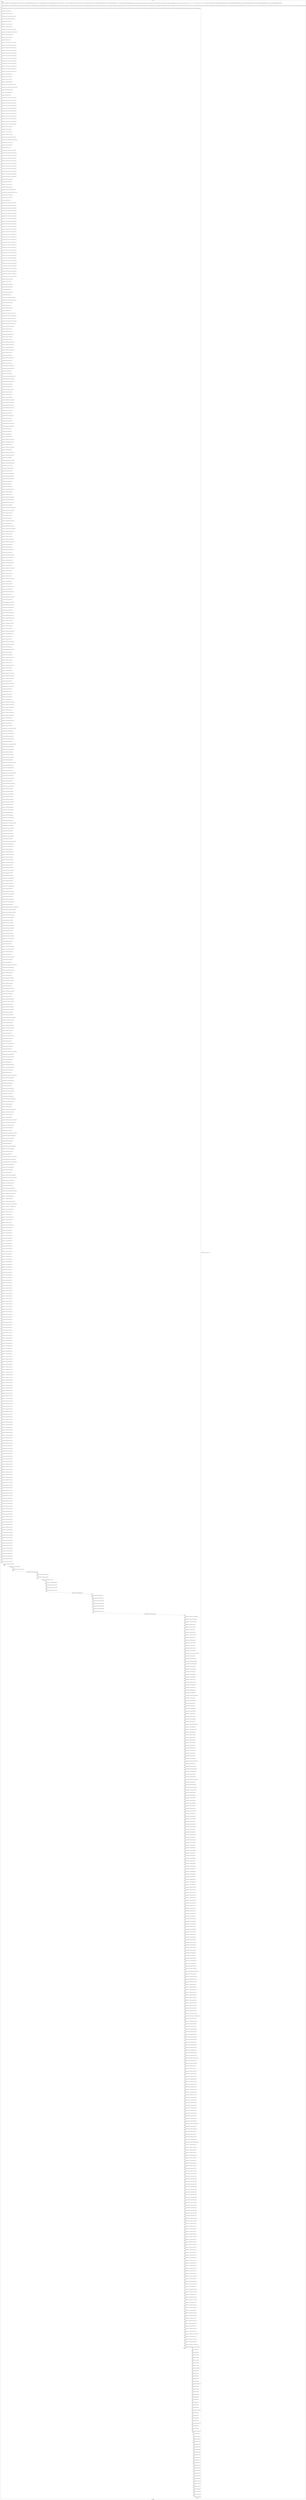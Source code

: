 digraph G {
label="Btor2XCFA";
subgraph cluster_0 {
label="main";
main_init[];
l1[];
l3[];
l4[];
l5[];
l6[];
l7[];
l8[];
l9[];
l10[];
l11[];
l12[];
l13[];
l14[];
l15[];
l16[];
l17[];
l18[];
l19[];
l20[];
l21[];
l22[];
l23[];
l24[];
l25[];
l26[];
l27[];
l28[];
l29[];
l30[];
l31[];
l32[];
l33[];
l34[];
l35[];
l36[];
l37[];
l38[];
l39[];
l40[];
l41[];
l42[];
l43[];
l44[];
l45[];
l46[];
l47[];
l48[];
l49[];
l50[];
l51[];
l52[];
l53[];
l54[];
l55[];
l56[];
l57[];
l58[];
l59[];
l60[];
l61[];
l62[];
l63[];
l64[];
l65[];
l66[];
l67[];
l68[];
l69[];
l70[];
l71[];
l72[];
l73[];
l74[];
l75[];
l76[];
l77[];
l78[];
l79[];
l80[];
l81[];
l82[];
l83[];
l84[];
l85[];
l86[];
l87[];
l88[];
l89[];
l90[];
l91[];
l92[];
l93[];
l94[];
l95[];
l96[];
l97[];
l98[];
l99[];
l100[];
l101[];
l102[];
l103[];
l104[];
l105[];
l106[];
l107[];
l108[];
l109[];
l110[];
l111[];
l112[];
l113[];
l114[];
l115[];
l116[];
l117[];
l118[];
l119[];
l120[];
l121[];
l122[];
l123[];
l124[];
l125[];
l126[];
l127[];
l128[];
l129[];
l130[];
l131[];
l132[];
l133[];
l134[];
l135[];
l136[];
l137[];
l138[];
l139[];
l140[];
l141[];
l142[];
l143[];
l144[];
l145[];
l146[];
l147[];
l148[];
l149[];
l150[];
l151[];
l152[];
l153[];
l154[];
l155[];
l156[];
l157[];
l158[];
l159[];
l160[];
l161[];
l162[];
l163[];
l164[];
l165[];
l166[];
l167[];
l168[];
l169[];
l170[];
l171[];
l172[];
l173[];
l174[];
l175[];
l176[];
l177[];
l178[];
l179[];
l180[];
l181[];
l182[];
l183[];
l184[];
l185[];
l186[];
l187[];
l188[];
l189[];
l190[];
l191[];
l192[];
l193[];
l194[];
l195[];
l196[];
l197[];
l198[];
l199[];
l200[];
l201[];
l202[];
l203[];
l204[];
l205[];
l206[];
l207[];
l208[];
l209[];
l210[];
l211[];
l212[];
l213[];
l214[];
l215[];
l216[];
l217[];
l218[];
l219[];
l220[];
l221[];
l222[];
l223[];
l224[];
l225[];
l226[];
l227[];
l228[];
l229[];
l230[];
l231[];
l232[];
l233[];
l234[];
l235[];
l236[];
l237[];
l238[];
l239[];
l240[];
l241[];
l242[];
l243[];
l244[];
l245[];
l246[];
l247[];
l248[];
l249[];
l250[];
l251[];
l252[];
l253[];
l254[];
l255[];
l256[];
l257[];
l258[];
l259[];
l260[];
l261[];
l262[];
l263[];
l264[];
l265[];
l266[];
l267[];
l268[];
l269[];
l270[];
l271[];
l272[];
l273[];
l274[];
l275[];
l276[];
l277[];
l278[];
l279[];
l280[];
l281[];
l282[];
l283[];
l284[];
l285[];
l286[];
l287[];
l288[];
l289[];
l290[];
l291[];
l292[];
l293[];
l294[];
l295[];
l296[];
l297[];
l298[];
l299[];
l300[];
l301[];
l302[];
l303[];
l304[];
l305[];
l306[];
l307[];
l308[];
l309[];
l310[];
l311[];
l312[];
l313[];
l314[];
l315[];
l316[];
l317[];
l318[];
l319[];
l320[];
l321[];
l322[];
l323[];
l324[];
l325[];
l326[];
l327[];
l328[];
l329[];
l330[];
l331[];
l332[];
l333[];
l334[];
l335[];
l336[];
l337[];
l338[];
l339[];
l340[];
l341[];
l342[];
l343[];
l344[];
l345[];
l346[];
l347[];
l348[];
l349[];
l350[];
l351[];
l352[];
l353[];
l354[];
l355[];
l356[];
l357[];
l358[];
l359[];
l360[];
l361[];
l362[];
l363[];
l364[];
l365[];
l366[];
l367[];
l368[];
l369[];
l370[];
l371[];
l372[];
l373[];
l374[];
l375[];
l376[];
l377[];
l378[];
l379[];
l380[];
l381[];
l382[];
l383[];
l384[];
l385[];
l386[];
l387[];
l388[];
l389[];
l390[];
l391[];
l392[];
l393[];
l394[];
l395[];
l396[];
l397[];
l398[];
l399[];
l400[];
l401[];
l402[];
l403[];
l404[];
l405[];
l406[];
l407[];
l408[];
l409[];
l410[];
l411[];
l412[];
l413[];
l414[];
l415[];
l416[];
l417[];
l418[];
l419[];
l420[];
l421[];
l422[];
l423[];
l424[];
l425[];
l426[];
l427[];
l428[];
l429[];
l430[];
l431[];
l432[];
l433[];
l434[];
l435[];
l436[];
l437[];
l438[];
l439[];
l440[];
l441[];
l442[];
l443[];
l444[];
l445[];
l446[];
l447[];
l448[];
l449[];
l450[];
l451[];
l452[];
l453[];
l454[];
l455[];
l456[];
l457[];
l458[];
l459[];
l460[];
l461[];
l462[];
l463[];
l464[];
l465[];
l466[];
l467[];
l468[];
l469[];
l470[];
l471[];
l472[];
l473[];
l474[];
l475[];
l476[];
l477[];
l478[];
l479[];
l480[];
l481[];
l482[];
l483[];
l484[];
l485[];
l486[];
l487[];
l488[];
l489[];
l490[];
l491[];
l492[];
l493[];
l494[];
l495[];
l496[];
l497[];
l498[];
l499[];
l500[];
l501[];
l502[];
l503[];
l504[];
l505[];
l506[];
l507[];
l508[];
l509[];
l510[];
l511[];
l512[];
l513[];
l514[];
l515[];
l516[];
l517[];
l518[];
l519[];
l520[];
l521[];
l522[];
l523[];
l524[];
l525[];
l526[];
l527[];
l528[];
l529[];
l530[];
l531[];
l532[];
l533[];
l534[];
l535[];
l536[];
l537[];
l538[];
l539[];
l540[];
l541[];
l542[];
l543[];
l544[];
l545[];
l546[];
l547[];
l548[];
l549[];
l550[];
l551[];
l552[];
l553[];
l554[];
l555[];
l556[];
l557[];
l558[];
l559[];
l560[];
l561[];
l562[];
l563[];
l564[];
l565[];
l566[];
l567[];
l568[];
l569[];
l570[];
l571[];
l572[];
l573[];
l574[];
l575[];
l576[];
l577[];
l578[];
l579[];
l580[];
l581[];
l582[];
l583[];
l584[];
l585[];
l586[];
l587[];
l588[];
l589[];
l590[];
l591[];
l592[];
l593[];
l594[];
l595[];
l596[];
l597[];
l598[];
l599[];
l600[];
l601[];
l602[];
l603[];
l604[];
l605[];
l606[];
l607[];
l608[];
l609[];
l610[];
l611[];
l612[];
l613[];
l614[];
l615[];
l616[];
l617[];
l618[];
l619[];
l620[];
l621[];
l622[];
l623[];
l624[];
l625[];
l626[];
l627[];
l628[];
l629[];
l630[];
l631[];
l632[];
l633[];
l634[];
l635[];
l636[];
l637[];
l638[];
l639[];
l640[];
l641[];
l642[];
l643[];
l644[];
l645[];
l646[];
l647[];
l648[];
l649[];
l650[];
l651[];
l652[];
l653[];
l654[];
l655[];
l656[];
l657[];
l658[];
l659[];
l660[];
l661[];
l662[];
l663[];
l664[];
l665[];
l666[];
l667[];
l668[];
l669[];
l670[];
l671[];
l672[];
l673[];
l674[];
l675[];
l676[];
l677[];
l678[];
l679[];
l680[];
l681[];
l682[];
l683[];
l684[];
l685[];
l686[];
l687[];
l688[];
l689[];
l690[];
l691[];
l692[];
l693[];
l694[];
l695[];
l696[];
l697[];
l698[];
l699[];
l700[];
l701[];
l702[];
l703[];
l704[];
l705[];
l706[];
l707[];
l708[];
l709[];
l710[];
l711[];
l712[];
l713[];
l714[];
l715[];
l716[];
l717[];
l718[];
l719[];
l720[];
l721[];
l722[];
l723[];
l724[];
l725[];
l726[];
l727[];
l728[];
l729[];
l730[];
l731[];
l732[];
l733[];
l734[];
l735[];
l736[];
l737[];
l738[];
l739[];
l740[];
l741[];
l742[];
l743[];
l744[];
l745[];
l746[];
l747[];
l748[];
l749[];
l750[];
l751[];
l752[];
l753[];
l754[];
l755[];
l756[];
l757[];
l758[];
l759[];
l760[];
l761[];
l762[];
l763[];
l764[];
l765[];
l766[];
l767[];
l768[];
l769[];
l770[];
l771[];
l772[];
l773[];
l774[];
l775[];
l776[];
l777[];
l778[];
l779[];
l780[];
l781[];
l782[];
l783[];
l784[];
l785[];
l786[];
l787[];
l788[];
l789[];
l790[];
l791[];
l792[];
l793[];
l794[];
l795[];
l796[];
l797[];
l798[];
l799[];
l800[];
l801[];
l802[];
l803[];
l804[];
l805[];
l806[];
l807[];
l808[];
l809[];
l810[];
l811[];
l812[];
l813[];
l814[];
l815[];
l816[];
l817[];
l818[];
l819[];
l820[];
l821[];
l822[];
l823[];
l824[];
l825[];
l826[];
l827[];
l828[];
l829[];
l830[];
l831[];
l832[];
l833[];
l834[];
l835[];
l836[];
l837[];
l838[];
l839[];
l840[];
l841[];
l842[];
l843[];
l844[];
l845[];
l846[];
l847[];
l848[];
l849[];
l850[];
l851[];
l852[];
l853[];
l854[];
l855[];
l856[];
l857[];
l858[];
l859[];
l860[];
l861[];
l862[];
l863[];
l864[];
l865[];
l866[];
l867[];
l868[];
l869[];
l870[];
l871[];
l872[];
l873[];
l874[];
l875[];
l876[];
l877[];
l878[];
l879[];
l880[];
l881[];
l882[];
l883[];
l884[];
l885[];
l886[];
l887[];
l888[];
l889[];
l890[];
l891[];
l892[];
l893[];
main_error[];
l894[];
l895[];
l896[];
l897[];
l898[];
l899[];
l900[];
l901[];
l902[];
l903[];
l904[];
l905[];
l906[];
l907[];
l908[];
l909[];
l910[];
l911[];
l912[];
l913[];
l914[];
l915[];
l916[];
l917[];
l918[];
l919[];
l920[];
l921[];
l922[];
l923[];
l924[];
l925[];
l926[];
l927[];
l928[];
l929[];
l930[];
l931[];
l932[];
l933[];
l934[];
l935[];
l936[];
l937[];
l938[];
l939[];
l940[];
l941[];
l942[];
l943[];
l944[];
l945[];
l946[];
l947[];
l948[];
l949[];
l950[];
l951[];
main_init -> l1 [label="[(assign const_7 #b00000000),(assign const_16 #b0000000000000000),(assign const_23 #b0),(assign const_126 #b00000000000000000000000000011110),(assign const_127 #b0000000000000000),(assign const_129 #b00000000000000000000000000010000),(assign const_134 #b11111111),(assign const_140 #b00000100),(assign const_143 #b00000110),(assign const_147 #b000000000000000000000000),(assign const_150 #b00000000000000000000000000000001),(assign const_152 #b00000000000000000000000011111111),(assign const_154 #b00000000000000000000000000000000),(assign const_180 #b00000011),(assign const_208 #b00001010),(assign const_211 #b00001000),(assign const_227 #b00010010),(assign const_243 #b00000101),(assign const_244 #b00000000),(assign const_245 #b00000111),(assign const_293 #b11111111111111111111111111111111),(assign const_311 #b1111111111111111),(assign const_312 #b0000000000000001),(assign const_650 #b00000000000000000000000000000100),(assign const_660 #b00000000000000000000000000000010),(assign const_683 #b00000000000000000000000000010001),(assign const_695 #b00000000000000000000000000000101),(assign const_702 #b00000000000000000000000000000011)] "];
l3 -> l4 [label="[(havoc input_135),(havoc input_136),(havoc input_137),(havoc input_138),(havoc input_139),(havoc input_141),(havoc input_142),(havoc input_144),(havoc input_145),(havoc input_146),(havoc input_159),(havoc input_160),(havoc input_175),(havoc input_176),(havoc input_177),(havoc input_178),(havoc input_179),(havoc input_181),(havoc input_182),(havoc input_183),(havoc input_192),(havoc input_193),(havoc input_207),(havoc input_209),(havoc input_210),(havoc input_212),(havoc input_213),(havoc input_214),(havoc input_215),(havoc input_224),(havoc input_225),(havoc input_226),(havoc input_241),(havoc input_242),(havoc input_254),(havoc input_255),(havoc input_256),(havoc input_257),(havoc input_258),(havoc input_259),(havoc input_260),(havoc input_292),(havoc input_298),(havoc input_374),(havoc input_383),(havoc input_385),(havoc input_391),(havoc input_427),(havoc input_445),(havoc input_459)] "];
l4 -> l5 [label="[(assign binary_128 (++ state_19 const_127))] "];
l5 -> l6 [label="[(assign binary_130 (bvashr binary_128 const_129))] "];
l6 -> l7 [label="[(assign comparison_131 (ite (= const_126 binary_130) #b1 #b0))] "];
l7 -> l8 [label="[(assign binary_132 (bvand (bvnot state_124) comparison_131))] "];
l8 -> l9 [label="[(assign binary_148 (bvxor const_134 state_8))] "];
l9 -> l10 [label="[(assign binary_149 (++ const_147 binary_148))] "];
l10 -> l11 [label="[(assign binary_151 (bvsub binary_149 const_150))] "];
l11 -> l12 [label="[(assign comparison_153 (ite (= const_134 binary_148) #b1 #b0))] "];
l12 -> l13 [label="[(assign ternary_155 (ite (= comparison_153 #b1) const_150 const_154))] "];
l13 -> l14 [label="[(assign binary_156 (bvmul const_152 ternary_155))] "];
l14 -> l15 [label="[(assign binary_157 (bvor binary_151 binary_156))] "];
l15 -> l16 [label="[(assign slice_158 (extract binary_157 0 8))] "];
l16 -> l17 [label="[(assign ternary_161 (ite (= input_160 #b1) const_134 binary_148))] "];
l17 -> l18 [label="[(assign ternary_162 (ite (= input_159 #b1) const_134 ternary_161))] "];
l18 -> l19 [label="[(assign ternary_163 (ite (= input_146 #b1) slice_158 ternary_162))] "];
l19 -> l20 [label="[(assign ternary_164 (ite (= input_145 #b1) const_143 ternary_163))] "];
l20 -> l21 [label="[(assign ternary_165 (ite (= input_144 #b1) const_143 ternary_164))] "];
l21 -> l22 [label="[(assign ternary_166 (ite (= input_142 #b1) const_143 ternary_165))] "];
l22 -> l23 [label="[(assign ternary_167 (ite (= input_141 #b1) const_140 ternary_166))] "];
l23 -> l24 [label="[(assign ternary_168 (ite (= input_139 #b1) const_140 ternary_167))] "];
l24 -> l25 [label="[(assign ternary_169 (ite (= input_138 #b1) const_134 ternary_168))] "];
l25 -> l26 [label="[(assign ternary_170 (ite (= input_137 #b1) const_134 ternary_169))] "];
l26 -> l27 [label="[(assign ternary_171 (ite (= input_136 #b1) const_134 ternary_170))] "];
l27 -> l28 [label="[(assign ternary_172 (ite (= input_135 #b1) const_134 ternary_171))] "];
l28 -> l29 [label="[(assign binary_173 (bvxor const_134 ternary_172))] "];
l29 -> l30 [label="[(assign binary_184 (bvxor const_134 state_10))] "];
l30 -> l31 [label="[(assign binary_185 (++ const_147 binary_184))] "];
l31 -> l32 [label="[(assign binary_186 (bvsub binary_185 const_150))] "];
l32 -> l33 [label="[(assign comparison_187 (ite (= const_134 binary_184) #b1 #b0))] "];
l33 -> l34 [label="[(assign ternary_188 (ite (= comparison_187 #b1) const_150 const_154))] "];
l34 -> l35 [label="[(assign binary_189 (bvmul const_152 ternary_188))] "];
l35 -> l36 [label="[(assign binary_190 (bvor binary_186 binary_189))] "];
l36 -> l37 [label="[(assign slice_191 (extract binary_190 0 8))] "];
l37 -> l38 [label="[(assign ternary_194 (ite (= input_193 #b1) const_134 binary_184))] "];
l38 -> l39 [label="[(assign ternary_195 (ite (= input_192 #b1) const_134 ternary_194))] "];
l39 -> l40 [label="[(assign ternary_196 (ite (= input_146 #b1) slice_191 ternary_195))] "];
l40 -> l41 [label="[(assign ternary_197 (ite (= input_183 #b1) const_180 ternary_196))] "];
l41 -> l42 [label="[(assign ternary_198 (ite (= input_182 #b1) const_180 ternary_197))] "];
l42 -> l43 [label="[(assign ternary_199 (ite (= input_181 #b1) const_180 ternary_198))] "];
l43 -> l44 [label="[(assign ternary_200 (ite (= input_179 #b1) const_180 ternary_199))] "];
l44 -> l45 [label="[(assign ternary_201 (ite (= input_178 #b1) const_134 ternary_200))] "];
l45 -> l46 [label="[(assign ternary_202 (ite (= input_177 #b1) const_134 ternary_201))] "];
l46 -> l47 [label="[(assign ternary_203 (ite (= input_176 #b1) const_134 ternary_202))] "];
l47 -> l48 [label="[(assign ternary_204 (ite (= input_175 #b1) const_134 ternary_203))] "];
l48 -> l49 [label="[(assign binary_205 (bvxor const_134 ternary_204))] "];
l49 -> l50 [label="[(assign binary_216 (bvxor const_134 state_12))] "];
l50 -> l51 [label="[(assign binary_217 (++ const_147 binary_216))] "];
l51 -> l52 [label="[(assign binary_218 (bvsub binary_217 const_150))] "];
l52 -> l53 [label="[(assign comparison_219 (ite (= const_134 binary_216) #b1 #b0))] "];
l53 -> l54 [label="[(assign ternary_220 (ite (= comparison_219 #b1) const_150 const_154))] "];
l54 -> l55 [label="[(assign binary_221 (bvmul const_152 ternary_220))] "];
l55 -> l56 [label="[(assign binary_222 (bvor binary_218 binary_221))] "];
l56 -> l57 [label="[(assign slice_223 (extract binary_222 0 8))] "];
l57 -> l58 [label="[(assign ternary_228 (ite (= input_226 #b1) const_227 binary_216))] "];
l58 -> l59 [label="[(assign ternary_229 (ite (= input_225 #b1) const_134 ternary_228))] "];
l59 -> l60 [label="[(assign ternary_230 (ite (= input_224 #b1) const_134 ternary_229))] "];
l60 -> l61 [label="[(assign ternary_231 (ite (= input_146 #b1) slice_223 ternary_230))] "];
l61 -> l62 [label="[(assign ternary_232 (ite (= input_215 #b1) const_140 ternary_231))] "];
l62 -> l63 [label="[(assign ternary_233 (ite (= input_214 #b1) const_140 ternary_232))] "];
l63 -> l64 [label="[(assign ternary_234 (ite (= input_213 #b1) const_134 ternary_233))] "];
l64 -> l65 [label="[(assign ternary_235 (ite (= input_212 #b1) const_134 ternary_234))] "];
l65 -> l66 [label="[(assign ternary_236 (ite (= input_210 #b1) const_211 ternary_235))] "];
l66 -> l67 [label="[(assign ternary_237 (ite (= input_209 #b1) const_134 ternary_236))] "];
l67 -> l68 [label="[(assign ternary_238 (ite (= input_207 #b1) const_208 ternary_237))] "];
l68 -> l69 [label="[(assign binary_239 (bvxor const_134 ternary_238))] "];
l69 -> l70 [label="[(assign binary_246 (bvxor const_134 state_14))] "];
l70 -> l71 [label="[(assign binary_247 (++ const_147 binary_246))] "];
l71 -> l72 [label="[(assign binary_248 (bvsub binary_247 const_150))] "];
l72 -> l73 [label="[(assign comparison_249 (ite (= const_134 binary_246) #b1 #b0))] "];
l73 -> l74 [label="[(assign ternary_250 (ite (= comparison_249 #b1) const_150 const_154))] "];
l74 -> l75 [label="[(assign binary_251 (bvmul const_152 ternary_250))] "];
l75 -> l76 [label="[(assign binary_252 (bvor binary_248 binary_251))] "];
l76 -> l77 [label="[(assign slice_253 (extract binary_252 0 8))] "];
l77 -> l78 [label="[(assign ternary_261 (ite (= input_260 #b1) const_134 binary_246))] "];
l78 -> l79 [label="[(assign ternary_262 (ite (= input_259 #b1) const_134 ternary_261))] "];
l79 -> l80 [label="[(assign ternary_263 (ite (= input_258 #b1) const_134 ternary_262))] "];
l80 -> l81 [label="[(assign ternary_264 (ite (= input_257 #b1) const_134 ternary_263))] "];
l81 -> l82 [label="[(assign ternary_265 (ite (= input_256 #b1) const_134 ternary_264))] "];
l82 -> l83 [label="[(assign ternary_266 (ite (= input_255 #b1) const_134 ternary_265))] "];
l83 -> l84 [label="[(assign ternary_267 (ite (= input_254 #b1) const_134 ternary_266))] "];
l84 -> l85 [label="[(assign ternary_268 (ite (= input_146 #b1) slice_253 ternary_267))] "];
l85 -> l86 [label="[(assign ternary_269 (ite (= input_183 #b1) const_140 ternary_268))] "];
l86 -> l87 [label="[(assign ternary_270 (ite (= input_182 #b1) const_140 ternary_269))] "];
l87 -> l88 [label="[(assign ternary_271 (ite (= input_181 #b1) const_140 ternary_270))] "];
l88 -> l89 [label="[(assign ternary_272 (ite (= input_179 #b1) const_140 ternary_271))] "];
l89 -> l90 [label="[(assign ternary_273 (ite (= input_178 #b1) const_244 ternary_272))] "];
l90 -> l91 [label="[(assign ternary_274 (ite (= input_177 #b1) const_244 ternary_273))] "];
l91 -> l92 [label="[(assign ternary_275 (ite (= input_176 #b1) const_244 ternary_274))] "];
l92 -> l93 [label="[(assign ternary_276 (ite (= input_175 #b1) const_244 ternary_275))] "];
l93 -> l94 [label="[(assign ternary_277 (ite (= input_145 #b1) const_245 ternary_276))] "];
l94 -> l95 [label="[(assign ternary_278 (ite (= input_144 #b1) const_245 ternary_277))] "];
l95 -> l96 [label="[(assign ternary_279 (ite (= input_142 #b1) const_245 ternary_278))] "];
l96 -> l97 [label="[(assign ternary_280 (ite (= input_141 #b1) const_243 ternary_279))] "];
l97 -> l98 [label="[(assign ternary_281 (ite (= input_139 #b1) const_243 ternary_280))] "];
l98 -> l99 [label="[(assign ternary_282 (ite (= input_138 #b1) const_244 ternary_281))] "];
l99 -> l100 [label="[(assign ternary_283 (ite (= input_137 #b1) const_244 ternary_282))] "];
l100 -> l101 [label="[(assign ternary_284 (ite (= input_135 #b1) const_244 ternary_283))] "];
l101 -> l102 [label="[(assign ternary_285 (ite (= input_215 #b1) const_180 ternary_284))] "];
l102 -> l103 [label="[(assign ternary_286 (ite (= input_214 #b1) const_180 ternary_285))] "];
l103 -> l104 [label="[(assign ternary_287 (ite (= input_210 #b1) const_243 ternary_286))] "];
l104 -> l105 [label="[(assign ternary_288 (ite (= input_242 #b1) const_134 ternary_287))] "];
l105 -> l106 [label="[(assign ternary_289 (ite (= input_241 #b1) const_134 ternary_288))] "];
l106 -> l107 [label="[(assign binary_290 (bvxor const_134 ternary_289))] "];
l107 -> l108 [label="[(assign binary_294 (++ state_17 const_127))] "];
l108 -> l109 [label="[(assign binary_295 (bvashr binary_294 const_129))] "];
l109 -> l110 [label="[(assign binary_296 (bvadd const_293 binary_295))] "];
l110 -> l111 [label="[(assign slice_297 (extract binary_296 0 16))] "];
l111 -> l112 [label="[(assign binary_299 (bvadd const_150 binary_295))] "];
l112 -> l113 [label="[(assign slice_300 (extract binary_299 0 16))] "];
l113 -> l114 [label="[(assign ternary_301 (ite (= input_298 #b1) slice_300 state_17))] "];
l114 -> l115 [label="[(assign ternary_302 (ite (= input_292 #b1) slice_297 ternary_301))] "];
l115 -> l116 [label="[(assign binary_304 (bvsub binary_130 const_150))] "];
l116 -> l117 [label="[(assign slice_305 (extract binary_304 0 16))] "];
l117 -> l118 [label="[(assign binary_306 (bvadd const_150 binary_130))] "];
l118 -> l119 [label="[(assign slice_307 (extract binary_306 0 16))] "];
l119 -> l120 [label="[(assign ternary_308 (ite (= input_242 #b1) slice_307 state_19))] "];
l120 -> l121 [label="[(assign ternary_309 (ite (= input_241 #b1) slice_305 ternary_308))] "];
l121 -> l122 [label="[(assign ternary_313 (ite (= input_298 #b1) const_312 state_21))] "];
l122 -> l123 [label="[(assign ternary_314 (ite (= input_292 #b1) const_311 ternary_313))] "];
l123 -> l124 [label="[(assign binary_316 (bvand (bvnot state_24) (bvnot input_183)))] "];
l124 -> l125 [label="[(assign binary_317 (bvand binary_316 (bvnot input_182)))] "];
l125 -> l126 [label="[(assign binary_318 (bvor binary_317 input_176))] "];
l126 -> l127 [label="[(assign binary_319 (bvor binary_318 input_175))] "];
l127 -> l128 [label="[(assign binary_321 (bvand state_26 (bvnot input_193)))] "];
l128 -> l129 [label="[(assign binary_322 (bvor binary_321 input_183))] "];
l129 -> l130 [label="[(assign binary_323 (bvor binary_322 input_182))] "];
l130 -> l131 [label="[(assign binary_324 (bvand binary_323 (bvnot input_178)))] "];
l131 -> l132 [label="[(assign binary_325 (bvand binary_324 (bvnot input_177)))] "];
l132 -> l133 [label="[(assign binary_327 (bvand state_28 (bvnot input_181)))] "];
l133 -> l134 [label="[(assign binary_328 (bvand binary_327 (bvnot input_179)))] "];
l134 -> l135 [label="[(assign binary_329 (bvor binary_328 input_178))] "];
l135 -> l136 [label="[(assign binary_330 (bvor binary_329 input_177))] "];
l136 -> l137 [label="[(assign binary_332 (bvand state_30 (bvnot input_192)))] "];
l137 -> l138 [label="[(assign binary_333 (bvor binary_332 input_181))] "];
l138 -> l139 [label="[(assign binary_334 (bvor binary_333 input_179))] "];
l139 -> l140 [label="[(assign binary_335 (bvand binary_334 (bvnot input_176)))] "];
l140 -> l141 [label="[(assign binary_336 (bvand binary_335 (bvnot input_175)))] "];
l141 -> l142 [label="[(assign binary_338 (bvor state_32 input_193))] "];
l142 -> l143 [label="[(assign binary_340 (bvor state_34 input_192))] "];
l143 -> l144 [label="[(assign binary_342 (bvand (bvnot state_36) (bvnot input_145)))] "];
l144 -> l145 [label="[(assign binary_343 (bvand binary_342 (bvnot input_144)))] "];
l145 -> l146 [label="[(assign binary_344 (bvand binary_343 (bvnot input_142)))] "];
l146 -> l147 [label="[(assign binary_345 (bvor binary_344 input_136))] "];
l147 -> l148 [label="[(assign binary_346 (bvor binary_345 input_135))] "];
l148 -> l149 [label="[(assign binary_348 (bvand state_38 (bvnot input_160)))] "];
l149 -> l150 [label="[(assign binary_349 (bvor binary_348 input_145))] "];
l150 -> l151 [label="[(assign binary_350 (bvor binary_349 input_144))] "];
l151 -> l152 [label="[(assign binary_351 (bvor binary_350 input_142))] "];
l152 -> l153 [label="[(assign binary_352 (bvand binary_351 (bvnot input_138)))] "];
l153 -> l154 [label="[(assign binary_353 (bvand binary_352 (bvnot input_137)))] "];
l154 -> l155 [label="[(assign binary_355 (bvand state_40 (bvnot input_141)))] "];
l155 -> l156 [label="[(assign binary_356 (bvand binary_355 (bvnot input_139)))] "];
l156 -> l157 [label="[(assign binary_357 (bvor binary_356 input_138))] "];
l157 -> l158 [label="[(assign binary_358 (bvor binary_357 input_137))] "];
l158 -> l159 [label="[(assign binary_360 (bvand state_42 (bvnot input_159)))] "];
l159 -> l160 [label="[(assign binary_361 (bvor binary_360 input_141))] "];
l160 -> l161 [label="[(assign binary_362 (bvor binary_361 input_139))] "];
l161 -> l162 [label="[(assign binary_363 (bvand binary_362 (bvnot input_136)))] "];
l162 -> l163 [label="[(assign binary_364 (bvand binary_363 (bvnot input_135)))] "];
l163 -> l164 [label="[(assign binary_366 (bvor state_44 input_160))] "];
l164 -> l165 [label="[(assign binary_368 (bvor state_46 input_159))] "];
l165 -> l166 [label="[(assign binary_370 (bvor state_48 input_213))] "];
l166 -> l167 [label="[(assign binary_371 (bvor binary_370 input_212))] "];
l167 -> l168 [label="[(assign binary_372 (bvand binary_371 (bvnot input_210)))] "];
l168 -> l169 [label="[(assign binary_375 (bvand state_50 (bvnot input_374)))] "];
l169 -> l170 [label="[(assign binary_376 (bvor binary_375 input_210))] "];
l170 -> l171 [label="[(assign binary_377 (bvand binary_376 (bvnot input_209)))] "];
l171 -> l172 [label="[(assign binary_379 (bvor state_52 input_226))] "];
l172 -> l173 [label="[(assign binary_380 (bvand binary_379 (bvnot input_224)))] "];
l173 -> l174 [label="[(assign binary_381 (bvand binary_380 (bvnot input_212)))] "];
l174 -> l175 [label="[(assign binary_384 (bvor state_54 input_383))] "];
l175 -> l176 [label="[(assign binary_386 (bvand binary_384 (bvnot input_385)))] "];
l176 -> l177 [label="[(assign binary_387 (bvand binary_386 (bvnot input_226)))] "];
l177 -> l178 [label="[(assign binary_388 (bvor binary_387 input_374))] "];
l178 -> l179 [label="[(assign binary_390 (bvor (bvnot state_56) input_385))] "];
l179 -> l180 [label="[(assign binary_392 (bvor binary_390 input_391))] "];
l180 -> l181 [label="[(assign binary_393 (bvand binary_392 (bvnot input_215)))] "];
l181 -> l182 [label="[(assign binary_395 (bvand state_58 (bvnot input_225)))] "];
l182 -> l183 [label="[(assign binary_396 (bvand binary_395 (bvnot input_213)))] "];
l183 -> l184 [label="[(assign binary_397 (bvor binary_396 input_207))] "];
l184 -> l185 [label="[(assign binary_399 (bvor state_60 input_225))] "];
l185 -> l186 [label="[(assign binary_400 (bvor binary_399 input_224))] "];
l186 -> l187 [label="[(assign binary_402 (bvand state_62 (bvnot input_383)))] "];
l187 -> l188 [label="[(assign binary_403 (bvor binary_402 input_215))] "];
l188 -> l189 [label="[(assign binary_404 (bvor binary_403 input_214))] "];
l189 -> l190 [label="[(assign binary_405 (bvand binary_404 (bvnot input_207)))] "];
l190 -> l191 [label="[(assign binary_407 (bvand state_64 (bvnot input_391)))] "];
l191 -> l192 [label="[(assign binary_408 (bvand binary_407 (bvnot input_214)))] "];
l192 -> l193 [label="[(assign binary_409 (bvor binary_408 input_209))] "];
l193 -> l194 [label="[(assign binary_411 (bvand (bvnot state_66) (bvnot input_298)))] "];
l194 -> l195 [label="[(assign binary_412 (bvand binary_411 (bvnot input_292)))] "];
l195 -> l196 [label="[(assign binary_413 (bvor binary_412 input_242))] "];
l196 -> l197 [label="[(assign binary_414 (bvor binary_413 input_241))] "];
l197 -> l198 [label="[(assign binary_416 (bvor state_68 input_298))] "];
l198 -> l199 [label="[(assign binary_417 (bvand binary_416 (bvnot input_242)))] "];
l199 -> l200 [label="[(assign binary_419 (bvor state_70 input_292))] "];
l200 -> l201 [label="[(assign binary_420 (bvand binary_419 (bvnot input_241)))] "];
l201 -> l202 [label="[(assign binary_422 (bvand (bvnot state_72) (bvnot input_298)))] "];
l202 -> l203 [label="[(assign binary_423 (bvand binary_422 (bvnot input_292)))] "];
l203 -> l204 [label="[(assign binary_424 (bvor binary_423 input_242))] "];
l204 -> l205 [label="[(assign binary_425 (bvor binary_424 input_241))] "];
l205 -> l206 [label="[(assign binary_428 (bvand state_74 (bvnot input_427)))] "];
l206 -> l207 [label="[(assign binary_429 (bvand binary_428 (bvnot input_210)))] "];
l207 -> l208 [label="[(assign binary_430 (bvor binary_429 input_298))] "];
l208 -> l209 [label="[(assign binary_431 (bvor binary_430 input_292))] "];
l209 -> l210 [label="[(assign binary_433 (bvand state_76 (bvnot input_182)))] "];
l210 -> l211 [label="[(assign binary_434 (bvor binary_433 input_210))] "];
l211 -> l212 [label="[(assign binary_435 (bvand binary_434 (bvnot input_209)))] "];
l212 -> l213 [label="[(assign binary_437 (bvand state_78 (bvnot input_141)))] "];
l213 -> l214 [label="[(assign binary_438 (bvor binary_437 input_209))] "];
l214 -> l215 [label="[(assign binary_440 (bvand state_80 (bvnot input_259)))] "];
l215 -> l216 [label="[(assign binary_441 (bvor binary_440 input_141))] "];
l216 -> l217 [label="[(assign binary_442 (bvand binary_441 (bvnot input_136)))] "];
l217 -> l218 [label="[(assign binary_444 (bvor state_82 input_258))] "];
l218 -> l219 [label="[(assign binary_446 (bvor binary_444 input_445))] "];
l219 -> l220 [label="[(assign binary_448 (bvor state_84 input_178))] "];
l220 -> l221 [label="[(assign binary_449 (bvand binary_448 (bvnot input_139)))] "];
l221 -> l222 [label="[(assign binary_451 (bvor state_86 input_259))] "];
l222 -> l223 [label="[(assign binary_452 (bvor binary_451 input_257))] "];
l223 -> l224 [label="[(assign binary_454 (bvand state_88 (bvnot input_257)))] "];
l224 -> l225 [label="[(assign binary_455 (bvor binary_454 input_139))] "];
l225 -> l226 [label="[(assign binary_456 (bvand binary_455 (bvnot input_135)))] "];
l226 -> l227 [label="[(assign binary_458 (bvor state_90 input_427))] "];
l227 -> l228 [label="[(assign binary_460 (bvand binary_458 (bvnot input_459)))] "];
l228 -> l229 [label="[(assign binary_461 (bvor binary_460 input_136))] "];
l229 -> l230 [label="[(assign binary_462 (bvand binary_461 (bvnot input_215)))] "];
l230 -> l231 [label="[(assign binary_463 (bvand binary_462 (bvnot input_214)))] "];
l231 -> l232 [label="[(assign binary_465 (bvand state_92 (bvnot input_445)))] "];
l232 -> l233 [label="[(assign binary_466 (bvor binary_465 input_183))] "];
l233 -> l234 [label="[(assign binary_467 (bvand binary_466 (bvnot input_177)))] "];
l234 -> l235 [label="[(assign binary_469 (bvand state_94 (bvnot input_181)))] "];
l235 -> l236 [label="[(assign binary_470 (bvand binary_469 (bvnot input_144)))] "];
l236 -> l237 [label="[(assign binary_471 (bvor binary_470 input_135))] "];
l237 -> l238 [label="[(assign binary_473 (bvand state_96 (bvnot input_183)))] "];
l238 -> l239 [label="[(assign binary_474 (bvor binary_473 input_215))] "];
l239 -> l240 [label="[(assign binary_475 (bvor binary_474 input_214))] "];
l240 -> l241 [label="[(assign binary_476 (bvand binary_475 (bvnot input_207)))] "];
l241 -> l242 [label="[(assign binary_478 (bvand state_98 (bvnot input_145)))] "];
l242 -> l243 [label="[(assign binary_479 (bvor binary_478 input_207))] "];
l243 -> l244 [label="[(assign binary_481 (bvor state_100 input_177))] "];
l244 -> l245 [label="[(assign binary_482 (bvand binary_481 (bvnot input_142)))] "];
l245 -> l246 [label="[(assign binary_484 (bvand state_102 (bvnot input_260)))] "];
l246 -> l247 [label="[(assign binary_485 (bvor binary_484 input_145))] "];
l247 -> l248 [label="[(assign binary_486 (bvand binary_485 (bvnot input_138)))] "];
l248 -> l249 [label="[(assign binary_488 (bvor state_104 input_260))] "];
l249 -> l250 [label="[(assign binary_489 (bvor binary_488 input_256))] "];
l250 -> l251 [label="[(assign binary_491 (bvand state_106 (bvnot input_256)))] "];
l251 -> l252 [label="[(assign binary_492 (bvor binary_491 input_144))] "];
l252 -> l253 [label="[(assign binary_493 (bvor binary_492 input_142))] "];
l253 -> l254 [label="[(assign binary_494 (bvand binary_493 (bvnot input_137)))] "];
l254 -> l255 [label="[(assign binary_496 (bvor state_108 input_176))] "];
l255 -> l256 [label="[(assign binary_497 (bvor binary_496 input_138))] "];
l256 -> l257 [label="[(assign binary_498 (bvand binary_497 (bvnot input_213)))] "];
l257 -> l258 [label="[(assign binary_499 (bvand binary_498 (bvnot input_212)))] "];
l258 -> l259 [label="[(assign binary_501 (bvand state_110 (bvnot input_255)))] "];
l259 -> l260 [label="[(assign binary_502 (bvor binary_501 input_179))] "];
l260 -> l261 [label="[(assign binary_503 (bvand binary_502 (bvnot input_176)))] "];
l261 -> l262 [label="[(assign binary_505 (bvand state_112 (bvnot input_179)))] "];
l262 -> l263 [label="[(assign binary_506 (bvor binary_505 input_137))] "];
l263 -> l264 [label="[(assign binary_508 (bvor state_114 input_459))] "];
l264 -> l265 [label="[(assign binary_509 (bvor binary_508 input_175))] "];
l265 -> l266 [label="[(assign binary_510 (bvor binary_509 input_213))] "];
l266 -> l267 [label="[(assign binary_511 (bvor binary_510 input_212))] "];
l267 -> l268 [label="[(assign binary_512 (bvand binary_511 (bvnot input_242)))] "];
l268 -> l269 [label="[(assign binary_513 (bvand binary_512 (bvnot input_241)))] "];
l269 -> l270 [label="[(assign binary_515 (bvand state_116 (bvnot input_254)))] "];
l270 -> l271 [label="[(assign binary_516 (bvor binary_515 input_181))] "];
l271 -> l272 [label="[(assign binary_517 (bvand binary_516 (bvnot input_175)))] "];
l272 -> l273 [label="[(assign binary_519 (bvand state_118 (bvnot input_258)))] "];
l273 -> l274 [label="[(assign binary_520 (bvor binary_519 input_182))] "];
l274 -> l275 [label="[(assign binary_521 (bvand binary_520 (bvnot input_178)))] "];
l275 -> l276 [label="[(assign binary_523 (bvor state_120 input_255))] "];
l276 -> l277 [label="[(assign binary_524 (bvor binary_523 input_254))] "];
l277 -> l278 [label="[(assign comparison_527 (ite (= const_244 binary_184) #b1 #b0))] "];
l278 -> l279 [label="[(assign binary_528 (bvand state_26 comparison_527))] "];
l279 -> l280 [label="[(assign binary_529 (bvor (bvnot input_193) binary_528))] "];
l280 -> l281 [label="[(assign binary_530 (bvand state_30 comparison_527))] "];
l281 -> l282 [label="[(assign binary_531 (bvor (bvnot input_192) binary_530))] "];
l282 -> l283 [label="[(assign binary_532 (bvand binary_529 binary_531))] "];
l283 -> l284 [label="[(assign comparison_533 (ite (= const_244 binary_148) #b1 #b0))] "];
l284 -> l285 [label="[(assign binary_534 (bvand state_38 comparison_533))] "];
l285 -> l286 [label="[(assign binary_535 (bvor (bvnot input_160) binary_534))] "];
l286 -> l287 [label="[(assign binary_536 (bvand binary_532 binary_535))] "];
l287 -> l288 [label="[(assign binary_537 (bvand state_42 comparison_533))] "];
l288 -> l289 [label="[(assign binary_538 (bvor (bvnot input_159) binary_537))] "];
l289 -> l290 [label="[(assign binary_539 (bvand binary_536 binary_538))] "];
l290 -> l291 [label="[(assign comparison_540 (ite (= const_244 binary_216) #b1 #b0))] "];
l291 -> l292 [label="[(assign binary_541 (bvand state_62 comparison_540))] "];
l292 -> l293 [label="[(assign binary_542 (bvor (bvnot input_383) binary_541))] "];
l293 -> l294 [label="[(assign binary_543 (bvand binary_539 binary_542))] "];
l294 -> l295 [label="[(assign comparison_544 (ite (= const_154 binary_295) #b1 #b0))] "];
l295 -> l296 [label="[(assign binary_545 (bvand state_54 comparison_544))] "];
l296 -> l297 [label="[(assign binary_546 (bvor (bvnot input_385) binary_545))] "];
l297 -> l298 [label="[(assign binary_547 (bvand binary_543 binary_546))] "];
l298 -> l299 [label="[(assign binary_548 (bvand state_54 (bvnot comparison_544)))] "];
l299 -> l300 [label="[(assign binary_549 (bvor (bvnot input_226) binary_548))] "];
l300 -> l301 [label="[(assign binary_550 (bvand binary_547 binary_549))] "];
l301 -> l302 [label="[(assign binary_551 (bvand state_58 comparison_540))] "];
l302 -> l303 [label="[(assign binary_552 (bvor (bvnot input_225) binary_551))] "];
l303 -> l304 [label="[(assign binary_553 (bvand binary_550 binary_552))] "];
l304 -> l305 [label="[(assign binary_554 (bvand state_52 comparison_540))] "];
l305 -> l306 [label="[(assign binary_555 (bvor (bvnot input_224) binary_554))] "];
l306 -> l307 [label="[(assign binary_556 (bvand binary_553 binary_555))] "];
l307 -> l308 [label="[(assign binary_557 (bvand state_50 comparison_540))] "];
l308 -> l309 [label="[(assign binary_558 (bvor (bvnot input_374) binary_557))] "];
l309 -> l310 [label="[(assign binary_559 (bvand binary_556 binary_558))] "];
l310 -> l311 [label="[(assign binary_560 (bvand state_64 comparison_544))] "];
l311 -> l312 [label="[(assign binary_561 (bvor (bvnot input_391) binary_560))] "];
l312 -> l313 [label="[(assign binary_562 (bvand binary_559 binary_561))] "];
l313 -> l314 [label="[(assign comparison_563 (ite (= const_154 binary_130) #b1 #b0))] "];
l314 -> l315 [label="[(assign binary_564 (bvand state_74 comparison_563))] "];
l315 -> l316 [label="[(assign binary_565 (bvor (bvnot input_427) binary_564))] "];
l316 -> l317 [label="[(assign binary_566 (bvand binary_562 binary_565))] "];
l317 -> l318 [label="[(assign binary_567 (bvand state_90 comparison_544))] "];
l318 -> l319 [label="[(assign binary_568 (bvor (bvnot input_459) binary_567))] "];
l319 -> l320 [label="[(assign binary_569 (bvand binary_566 binary_568))] "];
l320 -> l321 [label="[(assign comparison_570 (ite (= const_244 binary_246) #b1 #b0))] "];
l321 -> l322 [label="[(assign binary_571 (bvand state_102 comparison_570))] "];
l322 -> l323 [label="[(assign binary_572 (bvor (bvnot input_260) binary_571))] "];
l323 -> l324 [label="[(assign binary_573 (bvand binary_569 binary_572))] "];
l324 -> l325 [label="[(assign binary_574 (bvand state_80 comparison_570))] "];
l325 -> l326 [label="[(assign binary_575 (bvor (bvnot input_259) binary_574))] "];
l326 -> l327 [label="[(assign binary_576 (bvand binary_573 binary_575))] "];
l327 -> l328 [label="[(assign binary_577 (bvand state_118 comparison_570))] "];
l328 -> l329 [label="[(assign binary_578 (bvor (bvnot input_258) binary_577))] "];
l329 -> l330 [label="[(assign binary_579 (bvand binary_576 binary_578))] "];
l330 -> l331 [label="[(assign binary_580 (bvand state_88 comparison_570))] "];
l331 -> l332 [label="[(assign binary_581 (bvor (bvnot input_257) binary_580))] "];
l332 -> l333 [label="[(assign binary_582 (bvand binary_579 binary_581))] "];
l333 -> l334 [label="[(assign binary_583 (bvand state_92 comparison_570))] "];
l334 -> l335 [label="[(assign binary_584 (bvor (bvnot input_445) binary_583))] "];
l335 -> l336 [label="[(assign binary_585 (bvand binary_582 binary_584))] "];
l336 -> l337 [label="[(assign binary_586 (bvand state_106 comparison_570))] "];
l337 -> l338 [label="[(assign binary_587 (bvor (bvnot input_256) binary_586))] "];
l338 -> l339 [label="[(assign binary_588 (bvand binary_585 binary_587))] "];
l339 -> l340 [label="[(assign binary_589 (bvand state_110 comparison_570))] "];
l340 -> l341 [label="[(assign binary_590 (bvor (bvnot input_255) binary_589))] "];
l341 -> l342 [label="[(assign binary_591 (bvand binary_588 binary_590))] "];
l342 -> l343 [label="[(assign binary_592 (bvand state_116 comparison_570))] "];
l343 -> l344 [label="[(assign binary_593 (bvor (bvnot input_254) binary_592))] "];
l344 -> l345 [label="[(assign binary_594 (bvand binary_591 binary_593))] "];
l345 -> l346 [label="[(assign binary_595 (bvand (bvnot comparison_527) (bvnot comparison_533)))] "];
l346 -> l347 [label="[(assign binary_596 (bvand (bvnot comparison_540) binary_595))] "];
l347 -> l348 [label="[(assign binary_597 (bvand (bvnot comparison_570) binary_596))] "];
l348 -> l349 [label="[(assign binary_598 (bvand (bvnot state_122) binary_597))] "];
l349 -> l350 [label="[(assign binary_599 (bvor (bvnot input_146) binary_598))] "];
l350 -> l351 [label="[(assign binary_600 (bvand binary_594 binary_599))] "];
l351 -> l352 [label="[(assign binary_601 (bvand (bvnot state_24) state_96))] "];
l352 -> l353 [label="[(assign binary_602 (bvand binary_601 comparison_570))] "];
l353 -> l354 [label="[(assign binary_603 (bvor (bvnot input_183) binary_602))] "];
l354 -> l355 [label="[(assign binary_604 (bvand binary_600 binary_603))] "];
l355 -> l356 [label="[(assign binary_605 (bvand (bvnot state_24) state_76))] "];
l356 -> l357 [label="[(assign binary_606 (bvand binary_605 comparison_570))] "];
l357 -> l358 [label="[(assign binary_607 (bvor (bvnot input_182) binary_606))] "];
l358 -> l359 [label="[(assign binary_608 (bvand binary_604 binary_607))] "];
l359 -> l360 [label="[(assign binary_609 (bvand state_28 state_94))] "];
l360 -> l361 [label="[(assign binary_610 (bvand binary_609 comparison_544))] "];
l361 -> l362 [label="[(assign binary_611 (bvor (bvnot input_181) binary_610))] "];
l362 -> l363 [label="[(assign binary_612 (bvand binary_608 binary_611))] "];
l363 -> l364 [label="[(assign binary_613 (bvand state_28 state_112))] "];
l364 -> l365 [label="[(assign binary_614 (bvor (bvnot input_179) binary_613))] "];
l365 -> l366 [label="[(assign binary_615 (bvand binary_612 binary_614))] "];
l366 -> l367 [label="[(assign binary_616 (bvand state_26 state_118))] "];
l367 -> l368 [label="[(assign comparison_617 (ite (bvule binary_185 const_150) #b1 #b0))] "];
l368 -> l369 [label="[(assign binary_618 (bvand binary_616 comparison_617))] "];
l369 -> l370 [label="[(assign binary_619 (bvor (bvnot input_178) binary_618))] "];
l370 -> l371 [label="[(assign binary_620 (bvand binary_615 binary_619))] "];
l371 -> l372 [label="[(assign binary_621 (bvand state_26 state_92))] "];
l372 -> l373 [label="[(assign binary_622 (bvand binary_621 comparison_617))] "];
l373 -> l374 [label="[(assign binary_623 (bvor (bvnot input_177) binary_622))] "];
l374 -> l375 [label="[(assign binary_624 (bvand binary_620 binary_623))] "];
l375 -> l376 [label="[(assign binary_625 (bvand state_30 state_110))] "];
l376 -> l377 [label="[(assign binary_626 (bvand binary_625 comparison_617))] "];
l377 -> l378 [label="[(assign binary_627 (bvor (bvnot input_176) binary_626))] "];
l378 -> l379 [label="[(assign binary_628 (bvand binary_624 binary_627))] "];
l379 -> l380 [label="[(assign binary_629 (bvand state_30 state_116))] "];
l380 -> l381 [label="[(assign binary_630 (bvand binary_629 comparison_617))] "];
l381 -> l382 [label="[(assign binary_631 (bvor (bvnot input_175) binary_630))] "];
l382 -> l383 [label="[(assign binary_632 (bvand binary_628 binary_631))] "];
l383 -> l384 [label="[(assign binary_633 (bvand (bvnot state_36) state_98))] "];
l384 -> l385 [label="[(assign binary_634 (bvor (bvnot input_145) binary_633))] "];
l385 -> l386 [label="[(assign binary_635 (bvand binary_632 binary_634))] "];
l386 -> l387 [label="[(assign binary_636 (bvand (bvnot state_36) state_94))] "];
l387 -> l388 [label="[(assign binary_637 (bvand binary_636 (bvnot comparison_544)))] "];
l388 -> l389 [label="[(assign binary_638 (bvor (bvnot input_144) binary_637))] "];
l389 -> l390 [label="[(assign binary_639 (bvand binary_635 binary_638))] "];
l390 -> l391 [label="[(assign binary_640 (bvand (bvnot state_36) state_100))] "];
l391 -> l392 [label="[(assign binary_641 (bvor (bvnot input_142) binary_640))] "];
l392 -> l393 [label="[(assign binary_642 (bvand binary_639 binary_641))] "];
l393 -> l394 [label="[(assign binary_643 (bvand state_40 state_78))] "];
l394 -> l395 [label="[(assign binary_644 (bvor (bvnot input_141) binary_643))] "];
l395 -> l396 [label="[(assign binary_645 (bvand binary_642 binary_644))] "];
l396 -> l397 [label="[(assign binary_646 (bvand state_40 state_84))] "];
l397 -> l398 [label="[(assign binary_647 (bvor (bvnot input_139) binary_646))] "];
l398 -> l399 [label="[(assign binary_648 (bvand binary_645 binary_647))] "];
l399 -> l400 [label="[(assign binary_649 (bvand state_38 state_102))] "];
l400 -> l401 [label="[(assign comparison_651 (ite (bvule binary_149 const_650) #b1 #b0))] "];
l401 -> l402 [label="[(assign binary_652 (bvand binary_649 comparison_651))] "];
l402 -> l403 [label="[(assign binary_653 (bvor (bvnot input_138) binary_652))] "];
l403 -> l404 [label="[(assign binary_654 (bvand binary_648 binary_653))] "];
l404 -> l405 [label="[(assign binary_655 (bvand state_38 state_106))] "];
l405 -> l406 [label="[(assign binary_656 (bvand binary_655 comparison_651))] "];
l406 -> l407 [label="[(assign binary_657 (bvor (bvnot input_137) binary_656))] "];
l407 -> l408 [label="[(assign binary_658 (bvand binary_654 binary_657))] "];
l408 -> l409 [label="[(assign binary_659 (bvand state_42 state_80))] "];
l409 -> l410 [label="[(assign comparison_661 (ite (bvule binary_149 const_660) #b1 #b0))] "];
l410 -> l411 [label="[(assign binary_662 (bvand binary_659 comparison_661))] "];
l411 -> l412 [label="[(assign binary_663 (bvor (bvnot input_136) binary_662))] "];
l412 -> l413 [label="[(assign binary_664 (bvand binary_658 binary_663))] "];
l413 -> l414 [label="[(assign binary_665 (bvand state_42 state_88))] "];
l414 -> l415 [label="[(assign binary_666 (bvand binary_665 comparison_661))] "];
l415 -> l416 [label="[(assign binary_667 (bvor (bvnot input_135) binary_666))] "];
l416 -> l417 [label="[(assign binary_668 (bvand binary_664 binary_667))] "];
l417 -> l418 [label="[(assign binary_669 (bvand (bvnot state_56) state_90))] "];
l418 -> l419 [label="[(assign binary_670 (bvand binary_669 (bvnot comparison_544)))] "];
l419 -> l420 [label="[(assign binary_671 (bvor (bvnot input_215) binary_670))] "];
l420 -> l421 [label="[(assign binary_672 (bvand binary_668 binary_671))] "];
l421 -> l422 [label="[(assign binary_673 (bvand state_64 state_90))] "];
l422 -> l423 [label="[(assign binary_674 (bvand binary_673 (bvnot comparison_544)))] "];
l423 -> l424 [label="[(assign binary_675 (bvor (bvnot input_214) binary_674))] "];
l424 -> l425 [label="[(assign binary_676 (bvand binary_672 binary_675))] "];
l425 -> l426 [label="[(assign binary_677 (bvand state_58 state_108))] "];
l426 -> l427 [label="[(assign comparison_678 (ite (bvule binary_217 const_154) #b1 #b0))] "];
l427 -> l428 [label="[(assign binary_679 (bvand binary_677 (bvnot comparison_678)))] "];
l428 -> l429 [label="[(assign binary_680 (bvor (bvnot input_213) binary_679))] "];
l429 -> l430 [label="[(assign binary_681 (bvand binary_676 binary_680))] "];
l430 -> l431 [label="[(assign binary_682 (bvand state_52 state_108))] "];
l431 -> l432 [label="[(assign comparison_684 (ite (bvule const_683 binary_217) #b1 #b0))] "];
l432 -> l433 [label="[(assign binary_685 (bvand binary_682 (bvnot comparison_684)))] "];
l433 -> l434 [label="[(assign binary_686 (bvor (bvnot input_212) binary_685))] "];
l434 -> l435 [label="[(assign binary_687 (bvand binary_681 binary_686))] "];
l435 -> l436 [label="[(assign binary_688 (bvand state_48 state_74))] "];
l436 -> l437 [label="[(assign binary_689 (bvand binary_688 (bvnot comparison_563)))] "];
l437 -> l438 [label="[(assign binary_690 (bvor (bvnot input_210) binary_689))] "];
l438 -> l439 [label="[(assign binary_691 (bvand binary_687 binary_690))] "];
l439 -> l440 [label="[(assign binary_692 (bvand state_50 state_76))] "];
l440 -> l441 [label="[(assign comparison_693 (ite (bvule binary_247 const_154) #b1 #b0))] "];
l441 -> l442 [label="[(assign binary_694 (bvand binary_692 (bvnot comparison_693)))] "];
l442 -> l443 [label="[(assign comparison_696 (ite (bvule binary_217 const_695) #b1 #b0))] "];
l443 -> l444 [label="[(assign binary_697 (bvand binary_694 comparison_696))] "];
l444 -> l445 [label="[(assign binary_698 (bvor (bvnot input_209) binary_697))] "];
l445 -> l446 [label="[(assign binary_699 (bvand binary_691 binary_698))] "];
l446 -> l447 [label="[(assign binary_700 (bvand state_62 state_96))] "];
l447 -> l448 [label="[(assign binary_701 (bvand binary_700 (bvnot comparison_693)))] "];
l448 -> l449 [label="[(assign comparison_703 (ite (bvule binary_217 const_702) #b1 #b0))] "];
l449 -> l450 [label="[(assign binary_704 (bvand binary_701 comparison_703))] "];
l450 -> l451 [label="[(assign binary_705 (bvor (bvnot input_207) binary_704))] "];
l451 -> l452 [label="[(assign binary_706 (bvand binary_699 binary_705))] "];
l452 -> l453 [label="[(assign binary_707 (bvand (bvnot state_66) (bvnot state_72)))] "];
l453 -> l454 [label="[(assign comparison_708 (ite (bvule const_126 binary_130) #b1 #b0))] "];
l454 -> l455 [label="[(assign binary_709 (bvand binary_707 (bvnot comparison_708)))] "];
l455 -> l456 [label="[(assign binary_710 (bvor (bvnot input_298) binary_709))] "];
l456 -> l457 [label="[(assign binary_711 (bvand binary_706 binary_710))] "];
l457 -> l458 [label="[(assign binary_712 (bvand (bvnot state_66) (bvnot state_72)))] "];
l458 -> l459 [label="[(assign comparison_713 (ite (bvule binary_130 const_293) #b1 #b0))] "];
l459 -> l460 [label="[(assign binary_714 (bvand binary_712 (bvnot comparison_713)))] "];
l460 -> l461 [label="[(assign binary_715 (bvor (bvnot input_292) binary_714))] "];
l461 -> l462 [label="[(assign binary_716 (bvand binary_711 binary_715))] "];
l462 -> l463 [label="[(assign binary_717 (bvand state_68 state_114))] "];
l463 -> l464 [label="[(assign binary_718 (bvor (bvnot input_242) binary_717))] "];
l464 -> l465 [label="[(assign binary_719 (bvand binary_716 binary_718))] "];
l465 -> l466 [label="[(assign binary_720 (bvand state_70 state_114))] "];
l466 -> l467 [label="[(assign binary_721 (bvor (bvnot input_241) binary_720))] "];
l467 -> l468 [label="[(assign binary_722 (bvand binary_719 binary_721))] "];
l468 -> l469 [label="[(assign binary_723 (bvor input_193 input_192))] "];
l469 -> l470 [label="[(assign binary_724 (bvor input_160 binary_723))] "];
l470 -> l471 [label="[(assign binary_725 (bvor input_159 binary_724))] "];
l471 -> l472 [label="[(assign binary_726 (bvor input_383 binary_725))] "];
l472 -> l473 [label="[(assign binary_727 (bvor input_385 binary_726))] "];
l473 -> l474 [label="[(assign binary_728 (bvor input_226 binary_727))] "];
l474 -> l475 [label="[(assign binary_729 (bvor input_225 binary_728))] "];
l475 -> l476 [label="[(assign binary_730 (bvor input_224 binary_729))] "];
l476 -> l477 [label="[(assign binary_731 (bvor input_374 binary_730))] "];
l477 -> l478 [label="[(assign binary_732 (bvor input_391 binary_731))] "];
l478 -> l479 [label="[(assign binary_733 (bvor input_427 binary_732))] "];
l479 -> l480 [label="[(assign binary_734 (bvor input_459 binary_733))] "];
l480 -> l481 [label="[(assign binary_735 (bvor input_260 binary_734))] "];
l481 -> l482 [label="[(assign binary_736 (bvor input_259 binary_735))] "];
l482 -> l483 [label="[(assign binary_737 (bvor input_258 binary_736))] "];
l483 -> l484 [label="[(assign binary_738 (bvor input_257 binary_737))] "];
l484 -> l485 [label="[(assign binary_739 (bvor input_445 binary_738))] "];
l485 -> l486 [label="[(assign binary_740 (bvor input_256 binary_739))] "];
l486 -> l487 [label="[(assign binary_741 (bvor input_255 binary_740))] "];
l487 -> l488 [label="[(assign binary_742 (bvor input_254 binary_741))] "];
l488 -> l489 [label="[(assign binary_743 (bvor input_146 binary_742))] "];
l489 -> l490 [label="[(assign binary_744 (bvor input_183 binary_743))] "];
l490 -> l491 [label="[(assign binary_745 (bvor input_182 binary_744))] "];
l491 -> l492 [label="[(assign binary_746 (bvor input_181 binary_745))] "];
l492 -> l493 [label="[(assign binary_747 (bvor input_179 binary_746))] "];
l493 -> l494 [label="[(assign binary_748 (bvor input_178 binary_747))] "];
l494 -> l495 [label="[(assign binary_749 (bvor input_177 binary_748))] "];
l495 -> l496 [label="[(assign binary_750 (bvor input_176 binary_749))] "];
l496 -> l497 [label="[(assign binary_751 (bvor input_175 binary_750))] "];
l497 -> l498 [label="[(assign binary_752 (bvor input_145 binary_751))] "];
l498 -> l499 [label="[(assign binary_753 (bvor input_144 binary_752))] "];
l499 -> l500 [label="[(assign binary_754 (bvor input_142 binary_753))] "];
l500 -> l501 [label="[(assign binary_755 (bvor input_141 binary_754))] "];
l501 -> l502 [label="[(assign binary_756 (bvor input_139 binary_755))] "];
l502 -> l503 [label="[(assign binary_757 (bvor input_138 binary_756))] "];
l503 -> l504 [label="[(assign binary_758 (bvor input_137 binary_757))] "];
l504 -> l505 [label="[(assign binary_759 (bvor input_136 binary_758))] "];
l505 -> l506 [label="[(assign binary_760 (bvor input_135 binary_759))] "];
l506 -> l507 [label="[(assign binary_761 (bvor input_215 binary_760))] "];
l507 -> l508 [label="[(assign binary_762 (bvor input_214 binary_761))] "];
l508 -> l509 [label="[(assign binary_763 (bvor input_213 binary_762))] "];
l509 -> l510 [label="[(assign binary_764 (bvor input_212 binary_763))] "];
l510 -> l511 [label="[(assign binary_765 (bvor input_210 binary_764))] "];
l511 -> l512 [label="[(assign binary_766 (bvor input_209 binary_765))] "];
l512 -> l513 [label="[(assign binary_767 (bvor input_207 binary_766))] "];
l513 -> l514 [label="[(assign binary_768 (bvor input_298 binary_767))] "];
l514 -> l515 [label="[(assign binary_769 (bvor input_292 binary_768))] "];
l515 -> l516 [label="[(assign binary_770 (bvor input_242 binary_769))] "];
l516 -> l517 [label="[(assign binary_771 (bvor input_241 binary_770))] "];
l517 -> l518 [label="[(assign binary_772 (bvand binary_722 binary_771))] "];
l518 -> l519 [label="[(assign binary_773 (bvand input_193 input_192))] "];
l519 -> l520 [label="[(assign binary_774 (bvand input_160 binary_723))] "];
l520 -> l521 [label="[(assign binary_775 (bvor binary_773 binary_774))] "];
l521 -> l522 [label="[(assign binary_776 (bvand input_159 binary_724))] "];
l522 -> l523 [label="[(assign binary_777 (bvor binary_775 binary_776))] "];
l523 -> l524 [label="[(assign binary_778 (bvand input_383 binary_725))] "];
l524 -> l525 [label="[(assign binary_779 (bvor binary_777 binary_778))] "];
l525 -> l526 [label="[(assign binary_780 (bvand input_385 binary_726))] "];
l526 -> l527 [label="[(assign binary_781 (bvor binary_779 binary_780))] "];
l527 -> l528 [label="[(assign binary_782 (bvand input_226 binary_727))] "];
l528 -> l529 [label="[(assign binary_783 (bvor binary_781 binary_782))] "];
l529 -> l530 [label="[(assign binary_784 (bvand input_225 binary_728))] "];
l530 -> l531 [label="[(assign binary_785 (bvor binary_783 binary_784))] "];
l531 -> l532 [label="[(assign binary_786 (bvand input_224 binary_729))] "];
l532 -> l533 [label="[(assign binary_787 (bvor binary_785 binary_786))] "];
l533 -> l534 [label="[(assign binary_788 (bvand input_374 binary_730))] "];
l534 -> l535 [label="[(assign binary_789 (bvor binary_787 binary_788))] "];
l535 -> l536 [label="[(assign binary_790 (bvand input_391 binary_731))] "];
l536 -> l537 [label="[(assign binary_791 (bvor binary_789 binary_790))] "];
l537 -> l538 [label="[(assign binary_792 (bvand input_427 binary_732))] "];
l538 -> l539 [label="[(assign binary_793 (bvor binary_791 binary_792))] "];
l539 -> l540 [label="[(assign binary_794 (bvand input_459 binary_733))] "];
l540 -> l541 [label="[(assign binary_795 (bvor binary_793 binary_794))] "];
l541 -> l542 [label="[(assign binary_796 (bvand input_260 binary_734))] "];
l542 -> l543 [label="[(assign binary_797 (bvor binary_795 binary_796))] "];
l543 -> l544 [label="[(assign binary_798 (bvand input_259 binary_735))] "];
l544 -> l545 [label="[(assign binary_799 (bvor binary_797 binary_798))] "];
l545 -> l546 [label="[(assign binary_800 (bvand input_258 binary_736))] "];
l546 -> l547 [label="[(assign binary_801 (bvor binary_799 binary_800))] "];
l547 -> l548 [label="[(assign binary_802 (bvand input_257 binary_737))] "];
l548 -> l549 [label="[(assign binary_803 (bvor binary_801 binary_802))] "];
l549 -> l550 [label="[(assign binary_804 (bvand input_445 binary_738))] "];
l550 -> l551 [label="[(assign binary_805 (bvor binary_803 binary_804))] "];
l551 -> l552 [label="[(assign binary_806 (bvand input_256 binary_739))] "];
l552 -> l553 [label="[(assign binary_807 (bvor binary_805 binary_806))] "];
l553 -> l554 [label="[(assign binary_808 (bvand input_255 binary_740))] "];
l554 -> l555 [label="[(assign binary_809 (bvor binary_807 binary_808))] "];
l555 -> l556 [label="[(assign binary_810 (bvand input_254 binary_741))] "];
l556 -> l557 [label="[(assign binary_811 (bvor binary_809 binary_810))] "];
l557 -> l558 [label="[(assign binary_812 (bvand input_146 binary_742))] "];
l558 -> l559 [label="[(assign binary_813 (bvor binary_811 binary_812))] "];
l559 -> l560 [label="[(assign binary_814 (bvand input_183 binary_743))] "];
l560 -> l561 [label="[(assign binary_815 (bvor binary_813 binary_814))] "];
l561 -> l562 [label="[(assign binary_816 (bvand input_182 binary_744))] "];
l562 -> l563 [label="[(assign binary_817 (bvor binary_815 binary_816))] "];
l563 -> l564 [label="[(assign binary_818 (bvand input_181 binary_745))] "];
l564 -> l565 [label="[(assign binary_819 (bvor binary_817 binary_818))] "];
l565 -> l566 [label="[(assign binary_820 (bvand input_179 binary_746))] "];
l566 -> l567 [label="[(assign binary_821 (bvor binary_819 binary_820))] "];
l567 -> l568 [label="[(assign binary_822 (bvand input_178 binary_747))] "];
l568 -> l569 [label="[(assign binary_823 (bvor binary_821 binary_822))] "];
l569 -> l570 [label="[(assign binary_824 (bvand input_177 binary_748))] "];
l570 -> l571 [label="[(assign binary_825 (bvor binary_823 binary_824))] "];
l571 -> l572 [label="[(assign binary_826 (bvand input_176 binary_749))] "];
l572 -> l573 [label="[(assign binary_827 (bvor binary_825 binary_826))] "];
l573 -> l574 [label="[(assign binary_828 (bvand input_175 binary_750))] "];
l574 -> l575 [label="[(assign binary_829 (bvor binary_827 binary_828))] "];
l575 -> l576 [label="[(assign binary_830 (bvand input_145 binary_751))] "];
l576 -> l577 [label="[(assign binary_831 (bvor binary_829 binary_830))] "];
l577 -> l578 [label="[(assign binary_832 (bvand input_144 binary_752))] "];
l578 -> l579 [label="[(assign binary_833 (bvor binary_831 binary_832))] "];
l579 -> l580 [label="[(assign binary_834 (bvand input_142 binary_753))] "];
l580 -> l581 [label="[(assign binary_835 (bvor binary_833 binary_834))] "];
l581 -> l582 [label="[(assign binary_836 (bvand input_141 binary_754))] "];
l582 -> l583 [label="[(assign binary_837 (bvor binary_835 binary_836))] "];
l583 -> l584 [label="[(assign binary_838 (bvand input_139 binary_755))] "];
l584 -> l585 [label="[(assign binary_839 (bvor binary_837 binary_838))] "];
l585 -> l586 [label="[(assign binary_840 (bvand input_138 binary_756))] "];
l586 -> l587 [label="[(assign binary_841 (bvor binary_839 binary_840))] "];
l587 -> l588 [label="[(assign binary_842 (bvand input_137 binary_757))] "];
l588 -> l589 [label="[(assign binary_843 (bvor binary_841 binary_842))] "];
l589 -> l590 [label="[(assign binary_844 (bvand input_136 binary_758))] "];
l590 -> l591 [label="[(assign binary_845 (bvor binary_843 binary_844))] "];
l591 -> l592 [label="[(assign binary_846 (bvand input_135 binary_759))] "];
l592 -> l593 [label="[(assign binary_847 (bvor binary_845 binary_846))] "];
l593 -> l594 [label="[(assign binary_848 (bvand input_215 binary_760))] "];
l594 -> l595 [label="[(assign binary_849 (bvor binary_847 binary_848))] "];
l595 -> l596 [label="[(assign binary_850 (bvand input_214 binary_761))] "];
l596 -> l597 [label="[(assign binary_851 (bvor binary_849 binary_850))] "];
l597 -> l598 [label="[(assign binary_852 (bvand input_213 binary_762))] "];
l598 -> l599 [label="[(assign binary_853 (bvor binary_851 binary_852))] "];
l599 -> l600 [label="[(assign binary_854 (bvand input_212 binary_763))] "];
l600 -> l601 [label="[(assign binary_855 (bvor binary_853 binary_854))] "];
l601 -> l602 [label="[(assign binary_856 (bvand input_210 binary_764))] "];
l602 -> l603 [label="[(assign binary_857 (bvor binary_855 binary_856))] "];
l603 -> l604 [label="[(assign binary_858 (bvand input_209 binary_765))] "];
l604 -> l605 [label="[(assign binary_859 (bvor binary_857 binary_858))] "];
l605 -> l606 [label="[(assign binary_860 (bvand input_207 binary_766))] "];
l606 -> l607 [label="[(assign binary_861 (bvor binary_859 binary_860))] "];
l607 -> l608 [label="[(assign binary_862 (bvand input_298 binary_767))] "];
l608 -> l609 [label="[(assign binary_863 (bvor binary_861 binary_862))] "];
l609 -> l610 [label="[(assign binary_864 (bvand input_292 binary_768))] "];
l610 -> l611 [label="[(assign binary_865 (bvor binary_863 binary_864))] "];
l611 -> l612 [label="[(assign binary_866 (bvand input_242 binary_769))] "];
l612 -> l613 [label="[(assign binary_867 (bvor binary_865 binary_866))] "];
l613 -> l614 [label="[(assign binary_868 (bvand input_241 binary_770))] "];
l614 -> l615 [label="[(assign binary_869 (bvor binary_867 binary_868))] "];
l615 -> l616 [label="[(assign binary_870 (bvand binary_772 (bvnot binary_869)))] "];
l616 -> l617 [label="[(assign binary_871 (bvand (bvnot state_24) state_26))] "];
l617 -> l618 [label="[(assign binary_872 (bvor (bvnot state_24) state_26))] "];
l618 -> l619 [label="[(assign binary_873 (bvand state_28 binary_872))] "];
l619 -> l620 [label="[(assign binary_874 (bvor binary_871 binary_873))] "];
l620 -> l621 [label="[(assign binary_875 (bvor state_28 binary_872))] "];
l621 -> l622 [label="[(assign binary_876 (bvand state_30 binary_875))] "];
l622 -> l623 [label="[(assign binary_877 (bvor binary_874 binary_876))] "];
l623 -> l624 [label="[(assign binary_878 (bvor state_30 binary_875))] "];
l624 -> l625 [label="[(assign binary_879 (bvand state_32 binary_878))] "];
l625 -> l626 [label="[(assign binary_880 (bvor binary_877 binary_879))] "];
l626 -> l627 [label="[(assign binary_881 (bvor state_32 binary_878))] "];
l627 -> l628 [label="[(assign binary_882 (bvand state_34 binary_881))] "];
l628 -> l629 [label="[(assign binary_883 (bvor binary_880 binary_882))] "];
l629 -> l630 [label="[(assign binary_884 (bvand (bvnot state_122) (bvnot binary_883)))] "];
l630 -> l631 [label="[(assign binary_885 (bvor state_34 binary_881))] "];
l631 -> l632 [label="[(assign binary_886 (bvand binary_884 binary_885))] "];
l632 -> l633 [label="[(assign binary_887 (bvand (bvnot state_36) state_38))] "];
l633 -> l634 [label="[(assign binary_888 (bvor (bvnot state_36) state_38))] "];
l634 -> l635 [label="[(assign binary_889 (bvand state_40 binary_888))] "];
l635 -> l636 [label="[(assign binary_890 (bvor binary_887 binary_889))] "];
l636 -> l637 [label="[(assign binary_891 (bvor state_40 binary_888))] "];
l637 -> l638 [label="[(assign binary_892 (bvand state_42 binary_891))] "];
l638 -> l639 [label="[(assign binary_893 (bvor binary_890 binary_892))] "];
l639 -> l640 [label="[(assign binary_894 (bvor state_42 binary_891))] "];
l640 -> l641 [label="[(assign binary_895 (bvand state_44 binary_894))] "];
l641 -> l642 [label="[(assign binary_896 (bvor binary_893 binary_895))] "];
l642 -> l643 [label="[(assign binary_897 (bvor state_44 binary_894))] "];
l643 -> l644 [label="[(assign binary_898 (bvand state_46 binary_897))] "];
l644 -> l645 [label="[(assign binary_899 (bvor binary_896 binary_898))] "];
l645 -> l646 [label="[(assign binary_900 (bvand binary_886 (bvnot binary_899)))] "];
l646 -> l647 [label="[(assign binary_901 (bvor state_46 binary_897))] "];
l647 -> l648 [label="[(assign binary_902 (bvand binary_900 binary_901))] "];
l648 -> l649 [label="[(assign binary_903 (bvand state_48 state_50))] "];
l649 -> l650 [label="[(assign binary_904 (bvor state_48 state_50))] "];
l650 -> l651 [label="[(assign binary_905 (bvand state_52 binary_904))] "];
l651 -> l652 [label="[(assign binary_906 (bvor binary_903 binary_905))] "];
l652 -> l653 [label="[(assign binary_907 (bvor state_52 binary_904))] "];
l653 -> l654 [label="[(assign binary_908 (bvand state_54 binary_907))] "];
l654 -> l655 [label="[(assign binary_909 (bvor binary_906 binary_908))] "];
l655 -> l656 [label="[(assign binary_910 (bvor state_54 binary_907))] "];
l656 -> l657 [label="[(assign binary_911 (bvand (bvnot state_56) binary_910))] "];
l657 -> l658 [label="[(assign binary_912 (bvor binary_909 binary_911))] "];
l658 -> l659 [label="[(assign binary_913 (bvor (bvnot state_56) binary_910))] "];
l659 -> l660 [label="[(assign binary_914 (bvand state_58 binary_913))] "];
l660 -> l661 [label="[(assign binary_915 (bvor binary_912 binary_914))] "];
l661 -> l662 [label="[(assign binary_916 (bvor state_58 binary_913))] "];
l662 -> l663 [label="[(assign binary_917 (bvand state_60 binary_916))] "];
l663 -> l664 [label="[(assign binary_918 (bvor binary_915 binary_917))] "];
l664 -> l665 [label="[(assign binary_919 (bvor state_60 binary_916))] "];
l665 -> l666 [label="[(assign binary_920 (bvand state_62 binary_919))] "];
l666 -> l667 [label="[(assign binary_921 (bvor binary_918 binary_920))] "];
l667 -> l668 [label="[(assign binary_922 (bvor state_62 binary_919))] "];
l668 -> l669 [label="[(assign binary_923 (bvand state_64 binary_922))] "];
l669 -> l670 [label="[(assign binary_924 (bvor binary_921 binary_923))] "];
l670 -> l671 [label="[(assign binary_925 (bvand binary_902 (bvnot binary_924)))] "];
l671 -> l672 [label="[(assign binary_926 (bvor state_64 binary_922))] "];
l672 -> l673 [label="[(assign binary_927 (bvand binary_925 binary_926))] "];
l673 -> l674 [label="[(assign binary_928 (bvand (bvnot state_66) state_68))] "];
l674 -> l675 [label="[(assign binary_929 (bvor (bvnot state_66) state_68))] "];
l675 -> l676 [label="[(assign binary_930 (bvand state_70 binary_929))] "];
l676 -> l677 [label="[(assign binary_931 (bvor binary_928 binary_930))] "];
l677 -> l678 [label="[(assign binary_932 (bvand binary_927 (bvnot binary_931)))] "];
l678 -> l679 [label="[(assign binary_933 (bvor state_70 binary_929))] "];
l679 -> l680 [label="[(assign binary_934 (bvand binary_932 binary_933))] "];
l680 -> l681 [label="[(assign binary_935 (bvand (bvnot state_72) state_74))] "];
l681 -> l682 [label="[(assign binary_936 (bvor (bvnot state_72) state_74))] "];
l682 -> l683 [label="[(assign binary_937 (bvand state_76 binary_936))] "];
l683 -> l684 [label="[(assign binary_938 (bvor binary_935 binary_937))] "];
l684 -> l685 [label="[(assign binary_939 (bvor state_76 binary_936))] "];
l685 -> l686 [label="[(assign binary_940 (bvand state_78 binary_939))] "];
l686 -> l687 [label="[(assign binary_941 (bvor binary_938 binary_940))] "];
l687 -> l688 [label="[(assign binary_942 (bvor state_78 binary_939))] "];
l688 -> l689 [label="[(assign binary_943 (bvand state_80 binary_942))] "];
l689 -> l690 [label="[(assign binary_944 (bvor binary_941 binary_943))] "];
l690 -> l691 [label="[(assign binary_945 (bvor state_80 binary_942))] "];
l691 -> l692 [label="[(assign binary_946 (bvand state_82 binary_945))] "];
l692 -> l693 [label="[(assign binary_947 (bvor binary_944 binary_946))] "];
l693 -> l694 [label="[(assign binary_948 (bvor state_82 binary_945))] "];
l694 -> l695 [label="[(assign binary_949 (bvand state_84 binary_948))] "];
l695 -> l696 [label="[(assign binary_950 (bvor binary_947 binary_949))] "];
l696 -> l697 [label="[(assign binary_951 (bvor state_84 binary_948))] "];
l697 -> l698 [label="[(assign binary_952 (bvand state_86 binary_951))] "];
l698 -> l699 [label="[(assign binary_953 (bvor binary_950 binary_952))] "];
l699 -> l700 [label="[(assign binary_954 (bvor state_86 binary_951))] "];
l700 -> l701 [label="[(assign binary_955 (bvand state_88 binary_954))] "];
l701 -> l702 [label="[(assign binary_956 (bvor binary_953 binary_955))] "];
l702 -> l703 [label="[(assign binary_957 (bvor state_88 binary_954))] "];
l703 -> l704 [label="[(assign binary_958 (bvand state_90 binary_957))] "];
l704 -> l705 [label="[(assign binary_959 (bvor binary_956 binary_958))] "];
l705 -> l706 [label="[(assign binary_960 (bvor state_90 binary_957))] "];
l706 -> l707 [label="[(assign binary_961 (bvand state_92 binary_960))] "];
l707 -> l708 [label="[(assign binary_962 (bvor binary_959 binary_961))] "];
l708 -> l709 [label="[(assign binary_963 (bvor state_92 binary_960))] "];
l709 -> l710 [label="[(assign binary_964 (bvand state_94 binary_963))] "];
l710 -> l711 [label="[(assign binary_965 (bvor binary_962 binary_964))] "];
l711 -> l712 [label="[(assign binary_966 (bvor state_94 binary_963))] "];
l712 -> l713 [label="[(assign binary_967 (bvand state_96 binary_966))] "];
l713 -> l714 [label="[(assign binary_968 (bvor binary_965 binary_967))] "];
l714 -> l715 [label="[(assign binary_969 (bvor state_96 binary_966))] "];
l715 -> l716 [label="[(assign binary_970 (bvand state_98 binary_969))] "];
l716 -> l717 [label="[(assign binary_971 (bvor binary_968 binary_970))] "];
l717 -> l718 [label="[(assign binary_972 (bvor state_98 binary_969))] "];
l718 -> l719 [label="[(assign binary_973 (bvand state_100 binary_972))] "];
l719 -> l720 [label="[(assign binary_974 (bvor binary_971 binary_973))] "];
l720 -> l721 [label="[(assign binary_975 (bvor state_100 binary_972))] "];
l721 -> l722 [label="[(assign binary_976 (bvand state_102 binary_975))] "];
l722 -> l723 [label="[(assign binary_977 (bvor binary_974 binary_976))] "];
l723 -> l724 [label="[(assign binary_978 (bvor state_102 binary_975))] "];
l724 -> l725 [label="[(assign binary_979 (bvand state_104 binary_978))] "];
l725 -> l726 [label="[(assign binary_980 (bvor binary_977 binary_979))] "];
l726 -> l727 [label="[(assign binary_981 (bvor state_104 binary_978))] "];
l727 -> l728 [label="[(assign binary_982 (bvand state_106 binary_981))] "];
l728 -> l729 [label="[(assign binary_983 (bvor binary_980 binary_982))] "];
l729 -> l730 [label="[(assign binary_984 (bvor state_106 binary_981))] "];
l730 -> l731 [label="[(assign binary_985 (bvand state_108 binary_984))] "];
l731 -> l732 [label="[(assign binary_986 (bvor binary_983 binary_985))] "];
l732 -> l733 [label="[(assign binary_987 (bvor state_108 binary_984))] "];
l733 -> l734 [label="[(assign binary_988 (bvand state_110 binary_987))] "];
l734 -> l735 [label="[(assign binary_989 (bvor binary_986 binary_988))] "];
l735 -> l736 [label="[(assign binary_990 (bvor state_110 binary_987))] "];
l736 -> l737 [label="[(assign binary_991 (bvand state_112 binary_990))] "];
l737 -> l738 [label="[(assign binary_992 (bvor binary_989 binary_991))] "];
l738 -> l739 [label="[(assign binary_993 (bvor state_112 binary_990))] "];
l739 -> l740 [label="[(assign binary_994 (bvand state_114 binary_993))] "];
l740 -> l741 [label="[(assign binary_995 (bvor binary_992 binary_994))] "];
l741 -> l742 [label="[(assign binary_996 (bvor state_114 binary_993))] "];
l742 -> l743 [label="[(assign binary_997 (bvand state_116 binary_996))] "];
l743 -> l744 [label="[(assign binary_998 (bvor binary_995 binary_997))] "];
l744 -> l745 [label="[(assign binary_999 (bvor state_116 binary_996))] "];
l745 -> l746 [label="[(assign binary_1000 (bvand state_118 binary_999))] "];
l746 -> l747 [label="[(assign binary_1001 (bvor binary_998 binary_1000))] "];
l747 -> l748 [label="[(assign binary_1002 (bvor state_118 binary_999))] "];
l748 -> l749 [label="[(assign binary_1003 (bvand state_120 binary_1002))] "];
l749 -> l750 [label="[(assign binary_1004 (bvor binary_1001 binary_1003))] "];
l750 -> l751 [label="[(assign binary_1005 (bvand binary_934 (bvnot binary_1004)))] "];
l751 -> l752 [label="[(assign binary_1006 (bvor state_120 binary_1002))] "];
l752 -> l753 [label="[(assign binary_1007 (bvand binary_1005 binary_1006))] "];
l753 -> l754 [label="[(assign binary_1008 (bvand binary_870 binary_1007))] "];
l754 -> l755 [label="[(assign binary_1009 (bvand binary_325 binary_319))] "];
l755 -> l756 [label="[(assign binary_1010 (bvor binary_325 binary_319))] "];
l756 -> l757 [label="[(assign binary_1011 (bvand binary_330 binary_1010))] "];
l757 -> l758 [label="[(assign binary_1012 (bvor binary_1009 binary_1011))] "];
l758 -> l759 [label="[(assign binary_1013 (bvor binary_330 binary_1010))] "];
l759 -> l760 [label="[(assign binary_1014 (bvand binary_336 binary_1013))] "];
l760 -> l761 [label="[(assign binary_1015 (bvor binary_1012 binary_1014))] "];
l761 -> l762 [label="[(assign binary_1016 (bvor binary_336 binary_1013))] "];
l762 -> l763 [label="[(assign binary_1017 (bvand binary_338 binary_1016))] "];
l763 -> l764 [label="[(assign binary_1018 (bvor binary_1015 binary_1017))] "];
l764 -> l765 [label="[(assign binary_1019 (bvor binary_338 binary_1016))] "];
l765 -> l766 [label="[(assign binary_1020 (bvand binary_340 binary_1019))] "];
l766 -> l767 [label="[(assign binary_1021 (bvor binary_1018 binary_1020))] "];
l767 -> l768 [label="[(assign binary_1022 (bvand (bvnot state_122) (bvnot binary_1021)))] "];
l768 -> l769 [label="[(assign binary_1023 (bvor binary_340 binary_1019))] "];
l769 -> l770 [label="[(assign binary_1024 (bvand binary_1022 binary_1023))] "];
l770 -> l771 [label="[(assign binary_1025 (bvand binary_353 binary_346))] "];
l771 -> l772 [label="[(assign binary_1026 (bvor binary_353 binary_346))] "];
l772 -> l773 [label="[(assign binary_1027 (bvand binary_358 binary_1026))] "];
l773 -> l774 [label="[(assign binary_1028 (bvor binary_1025 binary_1027))] "];
l774 -> l775 [label="[(assign binary_1029 (bvor binary_358 binary_1026))] "];
l775 -> l776 [label="[(assign binary_1030 (bvand binary_364 binary_1029))] "];
l776 -> l777 [label="[(assign binary_1031 (bvor binary_1028 binary_1030))] "];
l777 -> l778 [label="[(assign binary_1032 (bvor binary_364 binary_1029))] "];
l778 -> l779 [label="[(assign binary_1033 (bvand binary_366 binary_1032))] "];
l779 -> l780 [label="[(assign binary_1034 (bvor binary_1031 binary_1033))] "];
l780 -> l781 [label="[(assign binary_1035 (bvor binary_366 binary_1032))] "];
l781 -> l782 [label="[(assign binary_1036 (bvand binary_368 binary_1035))] "];
l782 -> l783 [label="[(assign binary_1037 (bvor binary_1034 binary_1036))] "];
l783 -> l784 [label="[(assign binary_1038 (bvand binary_1024 (bvnot binary_1037)))] "];
l784 -> l785 [label="[(assign binary_1039 (bvor binary_368 binary_1035))] "];
l785 -> l786 [label="[(assign binary_1040 (bvand binary_1038 binary_1039))] "];
l786 -> l787 [label="[(assign binary_1041 (bvand binary_372 binary_377))] "];
l787 -> l788 [label="[(assign binary_1042 (bvor binary_372 binary_377))] "];
l788 -> l789 [label="[(assign binary_1043 (bvand binary_381 binary_1042))] "];
l789 -> l790 [label="[(assign binary_1044 (bvor binary_1041 binary_1043))] "];
l790 -> l791 [label="[(assign binary_1045 (bvor binary_381 binary_1042))] "];
l791 -> l792 [label="[(assign binary_1046 (bvand binary_388 binary_1045))] "];
l792 -> l793 [label="[(assign binary_1047 (bvor binary_1044 binary_1046))] "];
l793 -> l794 [label="[(assign binary_1048 (bvor binary_388 binary_1045))] "];
l794 -> l795 [label="[(assign binary_1049 (bvand binary_393 binary_1048))] "];
l795 -> l796 [label="[(assign binary_1050 (bvor binary_1047 binary_1049))] "];
l796 -> l797 [label="[(assign binary_1051 (bvor binary_393 binary_1048))] "];
l797 -> l798 [label="[(assign binary_1052 (bvand binary_397 binary_1051))] "];
l798 -> l799 [label="[(assign binary_1053 (bvor binary_1050 binary_1052))] "];
l799 -> l800 [label="[(assign binary_1054 (bvor binary_397 binary_1051))] "];
l800 -> l801 [label="[(assign binary_1055 (bvand binary_400 binary_1054))] "];
l801 -> l802 [label="[(assign binary_1056 (bvor binary_1053 binary_1055))] "];
l802 -> l803 [label="[(assign binary_1057 (bvor binary_400 binary_1054))] "];
l803 -> l804 [label="[(assign binary_1058 (bvand binary_405 binary_1057))] "];
l804 -> l805 [label="[(assign binary_1059 (bvor binary_1056 binary_1058))] "];
l805 -> l806 [label="[(assign binary_1060 (bvor binary_405 binary_1057))] "];
l806 -> l807 [label="[(assign binary_1061 (bvand binary_409 binary_1060))] "];
l807 -> l808 [label="[(assign binary_1062 (bvor binary_1059 binary_1061))] "];
l808 -> l809 [label="[(assign binary_1063 (bvand binary_1040 (bvnot binary_1062)))] "];
l809 -> l810 [label="[(assign binary_1064 (bvor binary_409 binary_1060))] "];
l810 -> l811 [label="[(assign binary_1065 (bvand binary_1063 binary_1064))] "];
l811 -> l812 [label="[(assign binary_1066 (bvand binary_417 binary_414))] "];
l812 -> l813 [label="[(assign binary_1067 (bvor binary_417 binary_414))] "];
l813 -> l814 [label="[(assign binary_1068 (bvand binary_420 binary_1067))] "];
l814 -> l815 [label="[(assign binary_1069 (bvor binary_1066 binary_1068))] "];
l815 -> l816 [label="[(assign binary_1070 (bvand binary_1065 (bvnot binary_1069)))] "];
l816 -> l817 [label="[(assign binary_1071 (bvor binary_420 binary_1067))] "];
l817 -> l818 [label="[(assign binary_1072 (bvand binary_1070 binary_1071))] "];
l818 -> l819 [label="[(assign binary_1073 (bvand binary_431 binary_425))] "];
l819 -> l820 [label="[(assign binary_1074 (bvor binary_431 binary_425))] "];
l820 -> l821 [label="[(assign binary_1075 (bvand binary_435 binary_1074))] "];
l821 -> l822 [label="[(assign binary_1076 (bvor binary_1073 binary_1075))] "];
l822 -> l823 [label="[(assign binary_1077 (bvor binary_435 binary_1074))] "];
l823 -> l824 [label="[(assign binary_1078 (bvand binary_438 binary_1077))] "];
l824 -> l825 [label="[(assign binary_1079 (bvor binary_1076 binary_1078))] "];
l825 -> l826 [label="[(assign binary_1080 (bvor binary_438 binary_1077))] "];
l826 -> l827 [label="[(assign binary_1081 (bvand binary_442 binary_1080))] "];
l827 -> l828 [label="[(assign binary_1082 (bvor binary_1079 binary_1081))] "];
l828 -> l829 [label="[(assign binary_1083 (bvor binary_442 binary_1080))] "];
l829 -> l830 [label="[(assign binary_1084 (bvand binary_446 binary_1083))] "];
l830 -> l831 [label="[(assign binary_1085 (bvor binary_1082 binary_1084))] "];
l831 -> l832 [label="[(assign binary_1086 (bvor binary_446 binary_1083))] "];
l832 -> l833 [label="[(assign binary_1087 (bvand binary_449 binary_1086))] "];
l833 -> l834 [label="[(assign binary_1088 (bvor binary_1085 binary_1087))] "];
l834 -> l835 [label="[(assign binary_1089 (bvor binary_449 binary_1086))] "];
l835 -> l836 [label="[(assign binary_1090 (bvand binary_452 binary_1089))] "];
l836 -> l837 [label="[(assign binary_1091 (bvor binary_1088 binary_1090))] "];
l837 -> l838 [label="[(assign binary_1092 (bvor binary_452 binary_1089))] "];
l838 -> l839 [label="[(assign binary_1093 (bvand binary_456 binary_1092))] "];
l839 -> l840 [label="[(assign binary_1094 (bvor binary_1091 binary_1093))] "];
l840 -> l841 [label="[(assign binary_1095 (bvor binary_456 binary_1092))] "];
l841 -> l842 [label="[(assign binary_1096 (bvand binary_463 binary_1095))] "];
l842 -> l843 [label="[(assign binary_1097 (bvor binary_1094 binary_1096))] "];
l843 -> l844 [label="[(assign binary_1098 (bvor binary_463 binary_1095))] "];
l844 -> l845 [label="[(assign binary_1099 (bvand binary_467 binary_1098))] "];
l845 -> l846 [label="[(assign binary_1100 (bvor binary_1097 binary_1099))] "];
l846 -> l847 [label="[(assign binary_1101 (bvor binary_467 binary_1098))] "];
l847 -> l848 [label="[(assign binary_1102 (bvand binary_471 binary_1101))] "];
l848 -> l849 [label="[(assign binary_1103 (bvor binary_1100 binary_1102))] "];
l849 -> l850 [label="[(assign binary_1104 (bvor binary_471 binary_1101))] "];
l850 -> l851 [label="[(assign binary_1105 (bvand binary_476 binary_1104))] "];
l851 -> l852 [label="[(assign binary_1106 (bvor binary_1103 binary_1105))] "];
l852 -> l853 [label="[(assign binary_1107 (bvor binary_476 binary_1104))] "];
l853 -> l854 [label="[(assign binary_1108 (bvand binary_479 binary_1107))] "];
l854 -> l855 [label="[(assign binary_1109 (bvor binary_1106 binary_1108))] "];
l855 -> l856 [label="[(assign binary_1110 (bvor binary_479 binary_1107))] "];
l856 -> l857 [label="[(assign binary_1111 (bvand binary_482 binary_1110))] "];
l857 -> l858 [label="[(assign binary_1112 (bvor binary_1109 binary_1111))] "];
l858 -> l859 [label="[(assign binary_1113 (bvor binary_482 binary_1110))] "];
l859 -> l860 [label="[(assign binary_1114 (bvand binary_486 binary_1113))] "];
l860 -> l861 [label="[(assign binary_1115 (bvor binary_1112 binary_1114))] "];
l861 -> l862 [label="[(assign binary_1116 (bvor binary_486 binary_1113))] "];
l862 -> l863 [label="[(assign binary_1117 (bvand binary_489 binary_1116))] "];
l863 -> l864 [label="[(assign binary_1118 (bvor binary_1115 binary_1117))] "];
l864 -> l865 [label="[(assign binary_1119 (bvor binary_489 binary_1116))] "];
l865 -> l866 [label="[(assign binary_1120 (bvand binary_494 binary_1119))] "];
l866 -> l867 [label="[(assign binary_1121 (bvor binary_1118 binary_1120))] "];
l867 -> l868 [label="[(assign binary_1122 (bvor binary_494 binary_1119))] "];
l868 -> l869 [label="[(assign binary_1123 (bvand binary_499 binary_1122))] "];
l869 -> l870 [label="[(assign binary_1124 (bvor binary_1121 binary_1123))] "];
l870 -> l871 [label="[(assign binary_1125 (bvor binary_499 binary_1122))] "];
l871 -> l872 [label="[(assign binary_1126 (bvand binary_503 binary_1125))] "];
l872 -> l873 [label="[(assign binary_1127 (bvor binary_1124 binary_1126))] "];
l873 -> l874 [label="[(assign binary_1128 (bvor binary_503 binary_1125))] "];
l874 -> l875 [label="[(assign binary_1129 (bvand binary_506 binary_1128))] "];
l875 -> l876 [label="[(assign binary_1130 (bvor binary_1127 binary_1129))] "];
l876 -> l877 [label="[(assign binary_1131 (bvor binary_506 binary_1128))] "];
l877 -> l878 [label="[(assign binary_1132 (bvand binary_513 binary_1131))] "];
l878 -> l879 [label="[(assign binary_1133 (bvor binary_1130 binary_1132))] "];
l879 -> l880 [label="[(assign binary_1134 (bvor binary_513 binary_1131))] "];
l880 -> l881 [label="[(assign binary_1135 (bvand binary_517 binary_1134))] "];
l881 -> l882 [label="[(assign binary_1136 (bvor binary_1133 binary_1135))] "];
l882 -> l883 [label="[(assign binary_1137 (bvor binary_517 binary_1134))] "];
l883 -> l884 [label="[(assign binary_1138 (bvand binary_521 binary_1137))] "];
l884 -> l885 [label="[(assign binary_1139 (bvor binary_1136 binary_1138))] "];
l885 -> l886 [label="[(assign binary_1140 (bvor binary_521 binary_1137))] "];
l886 -> l887 [label="[(assign binary_1141 (bvand binary_524 binary_1140))] "];
l887 -> l888 [label="[(assign binary_1142 (bvor binary_1139 binary_1141))] "];
l888 -> l889 [label="[(assign binary_1143 (bvand binary_1072 (bvnot binary_1142)))] "];
l889 -> l890 [label="[(assign binary_1144 (bvor binary_524 binary_1140))] "];
l890 -> l891 [label="[(assign binary_1145 (bvand binary_1143 binary_1144))] "];
l891 -> l892 [label="[(assign binary_1146 (bvand binary_1008 binary_1145))] "];
l892 -> l893 [label="[(assign binary_1147 (bvand binary_1146 (bvnot state_124)))] "];
l893 -> main_error [label="[(assume (= binary_132 #b1))] "];
l893 -> l894 [label="[(assume (not (= binary_132 #b1)))] "];
l894 -> l895 [label="[(assign state_8 binary_173)] "];
l895 -> l896 [label="[(assign state_10 binary_205)] "];
l896 -> l897 [label="[(assign state_12 binary_239)] "];
l897 -> l898 [label="[(assign state_14 binary_290)] "];
l898 -> l899 [label="[(assign state_17 ternary_302)] "];
l899 -> l900 [label="[(assign state_19 ternary_309)] "];
l900 -> l901 [label="[(assign state_21 ternary_314)] "];
l901 -> l902 [label="[(assign state_24 (bvnot binary_319))] "];
l902 -> l903 [label="[(assign state_26 binary_325)] "];
l903 -> l904 [label="[(assign state_28 binary_330)] "];
l904 -> l905 [label="[(assign state_30 binary_336)] "];
l905 -> l906 [label="[(assign state_32 binary_338)] "];
l906 -> l907 [label="[(assign state_34 binary_340)] "];
l907 -> l908 [label="[(assign state_36 (bvnot binary_346))] "];
l908 -> l909 [label="[(assign state_38 binary_353)] "];
l909 -> l910 [label="[(assign state_40 binary_358)] "];
l910 -> l911 [label="[(assign state_42 binary_364)] "];
l911 -> l912 [label="[(assign state_44 binary_366)] "];
l912 -> l913 [label="[(assign state_46 binary_368)] "];
l913 -> l914 [label="[(assign state_48 binary_372)] "];
l914 -> l915 [label="[(assign state_50 binary_377)] "];
l915 -> l916 [label="[(assign state_52 binary_381)] "];
l916 -> l917 [label="[(assign state_54 binary_388)] "];
l917 -> l918 [label="[(assign state_56 (bvnot binary_393))] "];
l918 -> l919 [label="[(assign state_58 binary_397)] "];
l919 -> l920 [label="[(assign state_60 binary_400)] "];
l920 -> l921 [label="[(assign state_62 binary_405)] "];
l921 -> l922 [label="[(assign state_64 binary_409)] "];
l922 -> l923 [label="[(assign state_66 (bvnot binary_414))] "];
l923 -> l924 [label="[(assign state_68 binary_417)] "];
l924 -> l925 [label="[(assign state_70 binary_420)] "];
l925 -> l926 [label="[(assign state_72 (bvnot binary_425))] "];
l926 -> l927 [label="[(assign state_74 binary_431)] "];
l927 -> l928 [label="[(assign state_76 binary_435)] "];
l928 -> l929 [label="[(assign state_78 binary_438)] "];
l929 -> l930 [label="[(assign state_80 binary_442)] "];
l930 -> l931 [label="[(assign state_82 binary_446)] "];
l931 -> l932 [label="[(assign state_84 binary_449)] "];
l932 -> l933 [label="[(assign state_86 binary_452)] "];
l933 -> l934 [label="[(assign state_88 binary_456)] "];
l934 -> l935 [label="[(assign state_90 binary_463)] "];
l935 -> l936 [label="[(assign state_92 binary_467)] "];
l936 -> l937 [label="[(assign state_94 binary_471)] "];
l937 -> l938 [label="[(assign state_96 binary_476)] "];
l938 -> l939 [label="[(assign state_98 binary_479)] "];
l939 -> l940 [label="[(assign state_100 binary_482)] "];
l940 -> l941 [label="[(assign state_102 binary_486)] "];
l941 -> l942 [label="[(assign state_104 binary_489)] "];
l942 -> l943 [label="[(assign state_106 binary_494)] "];
l943 -> l944 [label="[(assign state_108 binary_499)] "];
l944 -> l945 [label="[(assign state_110 binary_503)] "];
l945 -> l946 [label="[(assign state_112 binary_506)] "];
l946 -> l947 [label="[(assign state_114 binary_513)] "];
l947 -> l948 [label="[(assign state_116 binary_517)] "];
l948 -> l949 [label="[(assign state_118 binary_521)] "];
l949 -> l950 [label="[(assign state_120 binary_524)] "];
l950 -> l951 [label="[(assign state_122 state_122)] "];
l951 -> l3 [label="[(assign state_124 (bvnot binary_1147))] "];
l1 -> l3 [label="[(assign state_8 #b00000000),(assign state_10 #b00000000),(assign state_12 #b00000000),(assign state_14 #b00000000),(assign state_17 #b0000000000000000),(assign state_19 #b0000000000000000),(assign state_21 #b0000000000000000),(assign state_24 #b0),(assign state_26 #b0),(assign state_28 #b0),(assign state_30 #b0),(assign state_32 #b0),(assign state_34 #b0),(assign state_36 #b0),(assign state_38 #b0),(assign state_40 #b0),(assign state_42 #b0),(assign state_44 #b0),(assign state_46 #b0),(assign state_48 #b0),(assign state_50 #b0),(assign state_52 #b0),(assign state_54 #b0),(assign state_56 #b0),(assign state_58 #b0),(assign state_60 #b0),(assign state_62 #b0),(assign state_64 #b0),(assign state_66 #b0),(assign state_68 #b0),(assign state_70 #b0),(assign state_72 #b0),(assign state_74 #b0),(assign state_76 #b0),(assign state_78 #b0),(assign state_80 #b0),(assign state_82 #b0),(assign state_84 #b0),(assign state_86 #b0),(assign state_88 #b0),(assign state_90 #b0),(assign state_92 #b0),(assign state_94 #b0),(assign state_96 #b0),(assign state_98 #b0),(assign state_100 #b0),(assign state_102 #b0),(assign state_104 #b0),(assign state_106 #b0),(assign state_108 #b0),(assign state_110 #b0),(assign state_112 #b0),(assign state_114 #b0),(assign state_116 #b0),(assign state_118 #b0),(assign state_120 #b0),(assign state_122 #b0),(assign state_124 #b0)] "];

}
}
